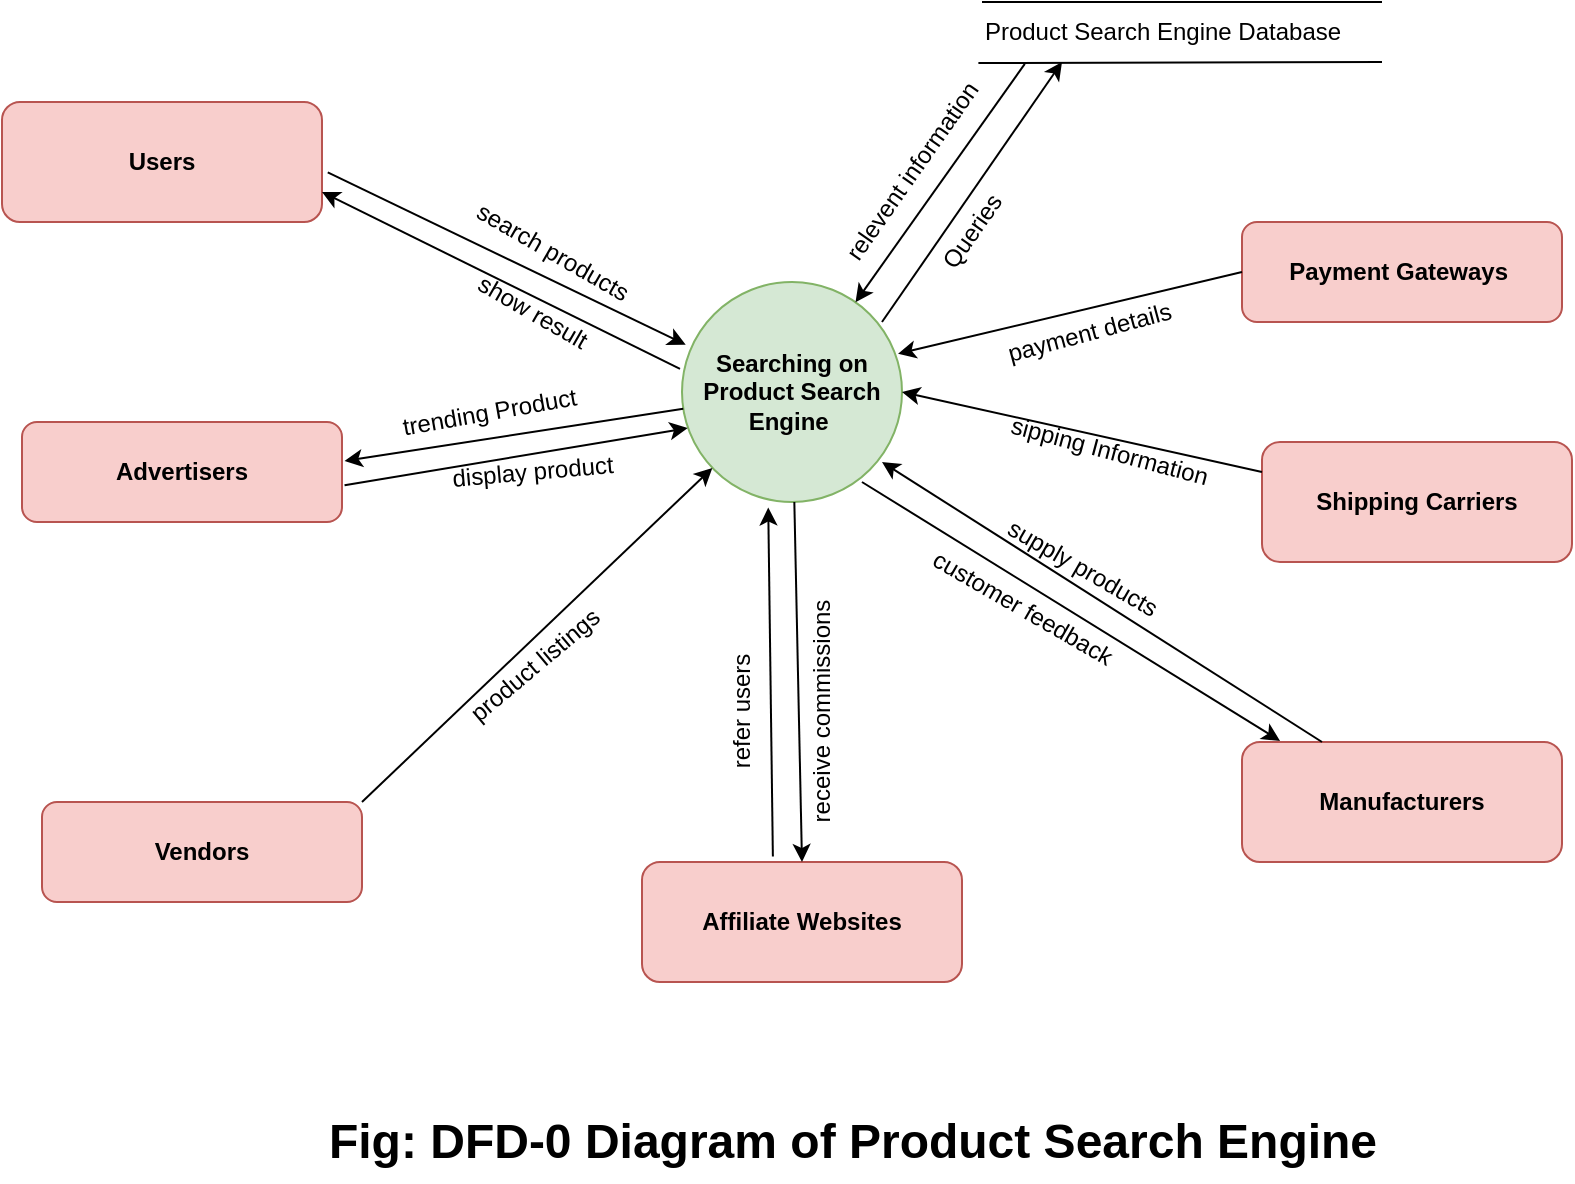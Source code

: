 <mxfile version="23.0.2" type="device" pages="3">
  <diagram id="myKlFJi2EwzX3WQShxkp" name="Page-1">
    <mxGraphModel dx="1372" dy="671" grid="1" gridSize="10" guides="1" tooltips="1" connect="1" arrows="1" fold="1" page="1" pageScale="1" pageWidth="1169" pageHeight="827" math="0" shadow="0">
      <root>
        <mxCell id="0" />
        <mxCell id="1" parent="0" />
        <mxCell id="6VhKd-XNK0simOQmm3ay-1" value="&lt;b&gt;Searching on Product Search Engine&amp;nbsp;&lt;/b&gt;" style="ellipse;whiteSpace=wrap;html=1;aspect=fixed;fillColor=#d5e8d4;strokeColor=#82b366;" vertex="1" parent="1">
          <mxGeometry x="500" y="300" width="110" height="110" as="geometry" />
        </mxCell>
        <mxCell id="6VhKd-XNK0simOQmm3ay-2" value="&lt;b&gt;Users&lt;/b&gt;" style="rounded=1;whiteSpace=wrap;html=1;fillColor=#f8cecc;strokeColor=#b85450;" vertex="1" parent="1">
          <mxGeometry x="160" y="210" width="160" height="60" as="geometry" />
        </mxCell>
        <mxCell id="6VhKd-XNK0simOQmm3ay-3" value="&lt;b&gt;Advertisers&lt;/b&gt;" style="rounded=1;whiteSpace=wrap;html=1;fillColor=#f8cecc;strokeColor=#b85450;" vertex="1" parent="1">
          <mxGeometry x="170" y="370" width="160" height="50" as="geometry" />
        </mxCell>
        <mxCell id="6VhKd-XNK0simOQmm3ay-4" value="&lt;b&gt;Vendors&lt;/b&gt;" style="rounded=1;whiteSpace=wrap;html=1;fillColor=#f8cecc;strokeColor=#b85450;" vertex="1" parent="1">
          <mxGeometry x="180" y="560" width="160" height="50" as="geometry" />
        </mxCell>
        <mxCell id="6VhKd-XNK0simOQmm3ay-5" value="&lt;b&gt;Affiliate Websites&lt;/b&gt;" style="rounded=1;whiteSpace=wrap;html=1;fillColor=#f8cecc;strokeColor=#b85450;" vertex="1" parent="1">
          <mxGeometry x="480" y="590" width="160" height="60" as="geometry" />
        </mxCell>
        <mxCell id="6VhKd-XNK0simOQmm3ay-6" value="&lt;b&gt;Shipping Carriers&lt;/b&gt;" style="rounded=1;whiteSpace=wrap;html=1;fillColor=#f8cecc;strokeColor=#b85450;" vertex="1" parent="1">
          <mxGeometry x="790" y="380" width="155" height="60" as="geometry" />
        </mxCell>
        <mxCell id="6VhKd-XNK0simOQmm3ay-7" value="&lt;b&gt;Payment Gateways&amp;nbsp;&lt;/b&gt;" style="rounded=1;whiteSpace=wrap;html=1;fillColor=#f8cecc;strokeColor=#b85450;" vertex="1" parent="1">
          <mxGeometry x="780" y="270" width="160" height="50" as="geometry" />
        </mxCell>
        <mxCell id="6VhKd-XNK0simOQmm3ay-8" value="" style="endArrow=none;html=1;rounded=0;" edge="1" parent="1">
          <mxGeometry width="50" height="50" relative="1" as="geometry">
            <mxPoint x="650" y="160" as="sourcePoint" />
            <mxPoint x="850" y="160" as="targetPoint" />
          </mxGeometry>
        </mxCell>
        <mxCell id="6VhKd-XNK0simOQmm3ay-9" value="&lt;b&gt;Manufacturers&lt;/b&gt;" style="rounded=1;whiteSpace=wrap;html=1;fillColor=#f8cecc;strokeColor=#b85450;" vertex="1" parent="1">
          <mxGeometry x="780" y="530" width="160" height="60" as="geometry" />
        </mxCell>
        <mxCell id="6VhKd-XNK0simOQmm3ay-10" value="" style="endArrow=none;html=1;rounded=0;exitX=0.041;exitY=1.017;exitDx=0;exitDy=0;exitPerimeter=0;" edge="1" parent="1" source="6VhKd-XNK0simOQmm3ay-21">
          <mxGeometry width="50" height="50" relative="1" as="geometry">
            <mxPoint x="690" y="190" as="sourcePoint" />
            <mxPoint x="850" y="190" as="targetPoint" />
          </mxGeometry>
        </mxCell>
        <mxCell id="6VhKd-XNK0simOQmm3ay-11" value="" style="endArrow=classic;html=1;rounded=0;exitX=0;exitY=0.5;exitDx=0;exitDy=0;entryX=0.982;entryY=0.326;entryDx=0;entryDy=0;entryPerimeter=0;" edge="1" parent="1" source="6VhKd-XNK0simOQmm3ay-7" target="6VhKd-XNK0simOQmm3ay-1">
          <mxGeometry width="50" height="50" relative="1" as="geometry">
            <mxPoint x="640" y="350" as="sourcePoint" />
            <mxPoint x="790" y="340" as="targetPoint" />
          </mxGeometry>
        </mxCell>
        <mxCell id="6VhKd-XNK0simOQmm3ay-12" value="" style="endArrow=classic;html=1;rounded=0;exitX=0;exitY=0.25;exitDx=0;exitDy=0;entryX=1;entryY=0.5;entryDx=0;entryDy=0;" edge="1" parent="1" source="6VhKd-XNK0simOQmm3ay-6" target="6VhKd-XNK0simOQmm3ay-1">
          <mxGeometry width="50" height="50" relative="1" as="geometry">
            <mxPoint x="650" y="450" as="sourcePoint" />
            <mxPoint x="650" y="410" as="targetPoint" />
          </mxGeometry>
        </mxCell>
        <mxCell id="6VhKd-XNK0simOQmm3ay-13" value="" style="endArrow=classic;html=1;rounded=0;entryX=0.119;entryY=-0.009;entryDx=0;entryDy=0;entryPerimeter=0;exitX=0.818;exitY=0.909;exitDx=0;exitDy=0;exitPerimeter=0;" edge="1" parent="1" source="6VhKd-XNK0simOQmm3ay-1" target="6VhKd-XNK0simOQmm3ay-9">
          <mxGeometry width="50" height="50" relative="1" as="geometry">
            <mxPoint x="590" y="490" as="sourcePoint" />
            <mxPoint x="640" y="440" as="targetPoint" />
          </mxGeometry>
        </mxCell>
        <mxCell id="6VhKd-XNK0simOQmm3ay-14" value="" style="endArrow=classic;html=1;rounded=0;entryX=0.5;entryY=0;entryDx=0;entryDy=0;" edge="1" parent="1" source="6VhKd-XNK0simOQmm3ay-1" target="6VhKd-XNK0simOQmm3ay-5">
          <mxGeometry width="50" height="50" relative="1" as="geometry">
            <mxPoint x="490" y="530" as="sourcePoint" />
            <mxPoint x="540" y="480" as="targetPoint" />
          </mxGeometry>
        </mxCell>
        <mxCell id="6VhKd-XNK0simOQmm3ay-15" value="" style="endArrow=classic;html=1;rounded=0;exitX=1;exitY=0;exitDx=0;exitDy=0;" edge="1" parent="1" source="6VhKd-XNK0simOQmm3ay-4" target="6VhKd-XNK0simOQmm3ay-1">
          <mxGeometry width="50" height="50" relative="1" as="geometry">
            <mxPoint x="390" y="510" as="sourcePoint" />
            <mxPoint x="390" y="460" as="targetPoint" />
          </mxGeometry>
        </mxCell>
        <mxCell id="6VhKd-XNK0simOQmm3ay-16" value="" style="endArrow=classic;html=1;rounded=0;entryX=1.008;entryY=0.39;entryDx=0;entryDy=0;entryPerimeter=0;" edge="1" parent="1" source="6VhKd-XNK0simOQmm3ay-1" target="6VhKd-XNK0simOQmm3ay-3">
          <mxGeometry width="50" height="50" relative="1" as="geometry">
            <mxPoint x="430" y="450" as="sourcePoint" />
            <mxPoint x="480" y="400" as="targetPoint" />
          </mxGeometry>
        </mxCell>
        <mxCell id="6VhKd-XNK0simOQmm3ay-17" value="" style="endArrow=classic;html=1;rounded=0;entryX=1;entryY=0.75;entryDx=0;entryDy=0;exitX=-0.009;exitY=0.395;exitDx=0;exitDy=0;exitPerimeter=0;" edge="1" parent="1" source="6VhKd-XNK0simOQmm3ay-1" target="6VhKd-XNK0simOQmm3ay-2">
          <mxGeometry width="50" height="50" relative="1" as="geometry">
            <mxPoint x="420" y="380" as="sourcePoint" />
            <mxPoint x="470" y="330" as="targetPoint" />
          </mxGeometry>
        </mxCell>
        <mxCell id="6VhKd-XNK0simOQmm3ay-18" value="" style="endArrow=classic;html=1;rounded=0;entryX=0.017;entryY=0.285;entryDx=0;entryDy=0;entryPerimeter=0;exitX=1.018;exitY=0.587;exitDx=0;exitDy=0;exitPerimeter=0;" edge="1" parent="1" source="6VhKd-XNK0simOQmm3ay-2" target="6VhKd-XNK0simOQmm3ay-1">
          <mxGeometry width="50" height="50" relative="1" as="geometry">
            <mxPoint x="470" y="350" as="sourcePoint" />
            <mxPoint x="520" y="300" as="targetPoint" />
          </mxGeometry>
        </mxCell>
        <mxCell id="6VhKd-XNK0simOQmm3ay-19" value="" style="endArrow=classic;html=1;rounded=0;entryX=0.026;entryY=0.664;entryDx=0;entryDy=0;entryPerimeter=0;exitX=1.008;exitY=0.632;exitDx=0;exitDy=0;exitPerimeter=0;" edge="1" parent="1" source="6VhKd-XNK0simOQmm3ay-3" target="6VhKd-XNK0simOQmm3ay-1">
          <mxGeometry width="50" height="50" relative="1" as="geometry">
            <mxPoint x="450" y="430" as="sourcePoint" />
            <mxPoint x="500" y="380" as="targetPoint" />
          </mxGeometry>
        </mxCell>
        <mxCell id="6VhKd-XNK0simOQmm3ay-20" value="" style="endArrow=classic;html=1;rounded=0;entryX=0.392;entryY=1.025;entryDx=0;entryDy=0;entryPerimeter=0;exitX=0.409;exitY=-0.045;exitDx=0;exitDy=0;exitPerimeter=0;" edge="1" parent="1" source="6VhKd-XNK0simOQmm3ay-5" target="6VhKd-XNK0simOQmm3ay-1">
          <mxGeometry width="50" height="50" relative="1" as="geometry">
            <mxPoint x="490" y="480" as="sourcePoint" />
            <mxPoint x="540" y="430" as="targetPoint" />
          </mxGeometry>
        </mxCell>
        <mxCell id="6VhKd-XNK0simOQmm3ay-21" value="Product Search Engine Database" style="text;html=1;align=center;verticalAlign=middle;resizable=0;points=[];autosize=1;strokeColor=none;fillColor=none;" vertex="1" parent="1">
          <mxGeometry x="640" y="160" width="200" height="30" as="geometry" />
        </mxCell>
        <mxCell id="6VhKd-XNK0simOQmm3ay-22" value="" style="endArrow=classic;html=1;rounded=0;exitX=0.909;exitY=0.182;exitDx=0;exitDy=0;exitPerimeter=0;" edge="1" parent="1" source="6VhKd-XNK0simOQmm3ay-1">
          <mxGeometry width="50" height="50" relative="1" as="geometry">
            <mxPoint x="640" y="240" as="sourcePoint" />
            <mxPoint x="690" y="190" as="targetPoint" />
          </mxGeometry>
        </mxCell>
        <mxCell id="6VhKd-XNK0simOQmm3ay-23" value="" style="endArrow=classic;html=1;rounded=0;exitX=0.157;exitY=1.031;exitDx=0;exitDy=0;exitPerimeter=0;" edge="1" parent="1" source="6VhKd-XNK0simOQmm3ay-21" target="6VhKd-XNK0simOQmm3ay-1">
          <mxGeometry width="50" height="50" relative="1" as="geometry">
            <mxPoint x="530" y="320" as="sourcePoint" />
            <mxPoint x="580" y="270" as="targetPoint" />
          </mxGeometry>
        </mxCell>
        <mxCell id="6VhKd-XNK0simOQmm3ay-24" value="" style="endArrow=classic;html=1;rounded=0;exitX=0.25;exitY=0;exitDx=0;exitDy=0;" edge="1" parent="1" source="6VhKd-XNK0simOQmm3ay-9">
          <mxGeometry width="50" height="50" relative="1" as="geometry">
            <mxPoint x="550" y="440" as="sourcePoint" />
            <mxPoint x="600" y="390" as="targetPoint" />
          </mxGeometry>
        </mxCell>
        <mxCell id="6VhKd-XNK0simOQmm3ay-25" value="&lt;b&gt;&lt;font style=&quot;font-size: 24px;&quot;&gt;Fig: DFD-0 Diagram of Product Search Engine&lt;/font&gt;&lt;/b&gt;" style="text;html=1;align=center;verticalAlign=middle;resizable=0;points=[];autosize=1;strokeColor=none;fillColor=none;" vertex="1" parent="1">
          <mxGeometry x="310" y="710" width="550" height="40" as="geometry" />
        </mxCell>
        <mxCell id="6VhKd-XNK0simOQmm3ay-26" value="show result" style="text;html=1;align=center;verticalAlign=middle;resizable=0;points=[];autosize=1;strokeColor=none;fillColor=none;rotation=30;" vertex="1" parent="1">
          <mxGeometry x="385" y="300" width="80" height="30" as="geometry" />
        </mxCell>
        <mxCell id="6VhKd-XNK0simOQmm3ay-27" value="search products" style="text;html=1;align=center;verticalAlign=middle;resizable=0;points=[];autosize=1;strokeColor=none;fillColor=none;rotation=30;" vertex="1" parent="1">
          <mxGeometry x="380" y="270" width="110" height="30" as="geometry" />
        </mxCell>
        <mxCell id="6VhKd-XNK0simOQmm3ay-28" value="relevent information&lt;br&gt;" style="text;html=1;align=center;verticalAlign=middle;resizable=0;points=[];autosize=1;strokeColor=none;fillColor=none;rotation=-55;" vertex="1" parent="1">
          <mxGeometry x="550" y="230" width="130" height="30" as="geometry" />
        </mxCell>
        <mxCell id="6VhKd-XNK0simOQmm3ay-29" value="Queries" style="text;html=1;align=center;verticalAlign=middle;resizable=0;points=[];autosize=1;strokeColor=none;fillColor=none;rotation=-55;" vertex="1" parent="1">
          <mxGeometry x="610" y="260" width="70" height="30" as="geometry" />
        </mxCell>
        <mxCell id="6VhKd-XNK0simOQmm3ay-30" value="&amp;nbsp;product listings" style="text;html=1;align=center;verticalAlign=middle;resizable=0;points=[];autosize=1;strokeColor=none;fillColor=none;rotation=-40;" vertex="1" parent="1">
          <mxGeometry x="370" y="478" width="110" height="30" as="geometry" />
        </mxCell>
        <mxCell id="6VhKd-XNK0simOQmm3ay-31" value="display product" style="text;html=1;align=center;verticalAlign=middle;resizable=0;points=[];autosize=1;strokeColor=none;fillColor=none;rotation=-5;" vertex="1" parent="1">
          <mxGeometry x="375" y="380" width="100" height="30" as="geometry" />
        </mxCell>
        <mxCell id="6VhKd-XNK0simOQmm3ay-32" value="trending Product&amp;nbsp;" style="text;html=1;align=center;verticalAlign=middle;resizable=0;points=[];autosize=1;strokeColor=none;fillColor=none;rotation=-10;" vertex="1" parent="1">
          <mxGeometry x="350" y="350" width="110" height="30" as="geometry" />
        </mxCell>
        <mxCell id="6VhKd-XNK0simOQmm3ay-33" value="sipping Information&amp;nbsp;" style="text;html=1;align=center;verticalAlign=middle;resizable=0;points=[];autosize=1;strokeColor=none;fillColor=none;rotation=15;" vertex="1" parent="1">
          <mxGeometry x="650" y="370" width="130" height="30" as="geometry" />
        </mxCell>
        <mxCell id="6VhKd-XNK0simOQmm3ay-34" value="receive commissions" style="text;html=1;align=center;verticalAlign=middle;resizable=0;points=[];autosize=1;strokeColor=none;fillColor=none;rotation=-90;" vertex="1" parent="1">
          <mxGeometry x="505" y="500" width="130" height="30" as="geometry" />
        </mxCell>
        <mxCell id="6VhKd-XNK0simOQmm3ay-35" value="refer users" style="text;html=1;align=center;verticalAlign=middle;resizable=0;points=[];autosize=1;strokeColor=none;fillColor=none;rotation=-90;" vertex="1" parent="1">
          <mxGeometry x="490" y="500" width="80" height="30" as="geometry" />
        </mxCell>
        <mxCell id="6VhKd-XNK0simOQmm3ay-36" value="supply products" style="text;html=1;align=center;verticalAlign=middle;resizable=0;points=[];autosize=1;strokeColor=none;fillColor=none;rotation=30;" vertex="1" parent="1">
          <mxGeometry x="645" y="428" width="110" height="30" as="geometry" />
        </mxCell>
        <mxCell id="6VhKd-XNK0simOQmm3ay-37" value="customer feedback" style="text;html=1;align=center;verticalAlign=middle;resizable=0;points=[];autosize=1;strokeColor=none;fillColor=none;rotation=30;" vertex="1" parent="1">
          <mxGeometry x="610" y="448" width="120" height="30" as="geometry" />
        </mxCell>
        <mxCell id="6VhKd-XNK0simOQmm3ay-38" value="payment details&amp;nbsp;" style="text;html=1;align=center;verticalAlign=middle;resizable=0;points=[];autosize=1;strokeColor=none;fillColor=none;rotation=-15;" vertex="1" parent="1">
          <mxGeometry x="650" y="310" width="110" height="30" as="geometry" />
        </mxCell>
      </root>
    </mxGraphModel>
  </diagram>
  <diagram id="WnO2lLZDcoThM2i6SsN8" name="Page-2">
    <mxGraphModel dx="2495" dy="1220" grid="1" gridSize="10" guides="1" tooltips="1" connect="1" arrows="1" fold="1" page="1" pageScale="1" pageWidth="1654" pageHeight="2336" math="0" shadow="0">
      <root>
        <mxCell id="0" />
        <mxCell id="1" parent="0" />
        <mxCell id="h-dXS6Bsbgwz7lTIFw9W-1" value="&lt;b&gt;&lt;font color=&quot;#1a1a1a&quot; style=&quot;font-size: 24px;&quot;&gt;Fig: DFD-1 Diagram of Product Search Engine&amp;nbsp;&lt;/font&gt;&lt;/b&gt;" style="text;html=1;align=center;verticalAlign=middle;resizable=0;points=[];autosize=1;strokeColor=none;fillColor=none;" parent="1" vertex="1">
          <mxGeometry x="485" y="1030" width="550" height="40" as="geometry" />
        </mxCell>
        <mxCell id="h-dXS6Bsbgwz7lTIFw9W-2" value="&lt;font style=&quot;font-size: 18px;&quot;&gt;&lt;b&gt;User&lt;/b&gt;&lt;/font&gt;" style="rounded=1;whiteSpace=wrap;html=1;fillColor=#fad9d5;strokeColor=#ae4132;" parent="1" vertex="1">
          <mxGeometry x="25" y="42.5" width="160" height="60.51" as="geometry" />
        </mxCell>
        <mxCell id="h-dXS6Bsbgwz7lTIFw9W-3" value="&lt;b&gt;Going to user Interface&amp;nbsp;&lt;/b&gt;" style="ellipse;whiteSpace=wrap;html=1;aspect=fixed;fillColor=#fad7ac;strokeColor=#b46504;" parent="1" vertex="1">
          <mxGeometry x="430" y="433.41" width="120" height="120" as="geometry" />
        </mxCell>
        <mxCell id="h-dXS6Bsbgwz7lTIFw9W-4" value="&lt;b style=&quot;&quot;&gt;&lt;font style=&quot;font-size: 18px;&quot;&gt;Vendors&lt;/font&gt;&lt;/b&gt;" style="rounded=1;whiteSpace=wrap;html=1;fillColor=#fad9d5;strokeColor=#ae4132;" parent="1" vertex="1">
          <mxGeometry x="1220" y="850" width="155" height="60" as="geometry" />
        </mxCell>
        <mxCell id="h-dXS6Bsbgwz7lTIFw9W-5" value="&lt;b style=&quot;&quot;&gt;&lt;font style=&quot;font-size: 18px;&quot;&gt;Advertiser&lt;/font&gt;&lt;/b&gt;" style="rounded=1;whiteSpace=wrap;html=1;fillColor=#fad9d5;strokeColor=#ae4132;" parent="1" vertex="1">
          <mxGeometry x="120" y="438.41" width="150" height="53.41" as="geometry" />
        </mxCell>
        <mxCell id="h-dXS6Bsbgwz7lTIFw9W-6" value="&lt;b style=&quot;&quot;&gt;&lt;font style=&quot;font-size: 18px;&quot;&gt;Manufacturer&amp;nbsp;&lt;/font&gt;&lt;/b&gt;" style="rounded=1;whiteSpace=wrap;html=1;fillColor=#fad9d5;strokeColor=#ae4132;" parent="1" vertex="1">
          <mxGeometry x="410" y="720" width="145" height="60" as="geometry" />
        </mxCell>
        <mxCell id="h-dXS6Bsbgwz7lTIFw9W-7" value="&lt;b&gt;&lt;font style=&quot;font-size: 18px;&quot;&gt;Payment Gateways&lt;/font&gt;&lt;/b&gt;" style="rounded=1;whiteSpace=wrap;html=1;fillColor=#fad9d5;strokeColor=#ae4132;" parent="1" vertex="1">
          <mxGeometry x="282.5" y="135" width="140" height="60" as="geometry" />
        </mxCell>
        <mxCell id="h-dXS6Bsbgwz7lTIFw9W-8" value="&lt;font style=&quot;font-size: 18px;&quot;&gt;&lt;b style=&quot;&quot;&gt;Shipping Carriers&lt;/b&gt;&lt;/font&gt;" style="rounded=1;whiteSpace=wrap;html=1;fillColor=#fad9d5;strokeColor=#ae4132;" parent="1" vertex="1">
          <mxGeometry x="845" y="137.5" width="160" height="55" as="geometry" />
        </mxCell>
        <mxCell id="h-dXS6Bsbgwz7lTIFw9W-9" value="" style="endArrow=none;html=1;rounded=0;" parent="1" edge="1">
          <mxGeometry width="50" height="50" relative="1" as="geometry">
            <mxPoint x="1522.5" y="135" as="sourcePoint" />
            <mxPoint x="1682.5" y="135" as="targetPoint" />
          </mxGeometry>
        </mxCell>
        <mxCell id="h-dXS6Bsbgwz7lTIFw9W-10" value="" style="endArrow=none;html=1;rounded=0;" parent="1" edge="1">
          <mxGeometry width="50" height="50" relative="1" as="geometry">
            <mxPoint x="1522.5" y="177.5" as="sourcePoint" />
            <mxPoint x="1682.5" y="177.5" as="targetPoint" />
          </mxGeometry>
        </mxCell>
        <mxCell id="h-dXS6Bsbgwz7lTIFw9W-11" value="&lt;span style=&quot;font-size: 14px;&quot;&gt;&lt;b&gt;User Database&amp;nbsp;&lt;/b&gt;&lt;/span&gt;" style="text;html=1;align=center;verticalAlign=middle;resizable=0;points=[];autosize=1;strokeColor=none;fillColor=none;" parent="1" vertex="1">
          <mxGeometry x="1542.5" y="147.5" width="120" height="30" as="geometry" />
        </mxCell>
        <mxCell id="h-dXS6Bsbgwz7lTIFw9W-12" value="&lt;b&gt;Ranking &lt;br&gt;Products&lt;/b&gt;" style="ellipse;whiteSpace=wrap;html=1;aspect=fixed;fillColor=#fad7ac;strokeColor=#b46504;" parent="1" vertex="1">
          <mxGeometry x="430" y="850" width="125" height="125" as="geometry" />
        </mxCell>
        <mxCell id="h-dXS6Bsbgwz7lTIFw9W-13" value="&lt;b&gt;Display Results&amp;nbsp;&lt;/b&gt;" style="ellipse;whiteSpace=wrap;html=1;aspect=fixed;fillColor=#fad7ac;strokeColor=#b46504;" parent="1" vertex="1">
          <mxGeometry x="30.5" y="555.82" width="99" height="99" as="geometry" />
        </mxCell>
        <mxCell id="h-dXS6Bsbgwz7lTIFw9W-14" value="&lt;b&gt;Query&amp;nbsp;&lt;br&gt;Processing&lt;br&gt;&lt;/b&gt;" style="ellipse;whiteSpace=wrap;html=1;aspect=fixed;fillColor=#fad7ac;strokeColor=#b46504;" parent="1" vertex="1">
          <mxGeometry x="1055" y="438.41" width="110" height="110" as="geometry" />
        </mxCell>
        <mxCell id="h-dXS6Bsbgwz7lTIFw9W-15" value="&lt;b&gt;Filtering&lt;br&gt;products&amp;nbsp;&lt;/b&gt;" style="ellipse;whiteSpace=wrap;html=1;aspect=fixed;fillColor=#fad7ac;strokeColor=#b46504;" parent="1" vertex="1">
          <mxGeometry x="1040" y="860" width="110" height="110" as="geometry" />
        </mxCell>
        <mxCell id="h-dXS6Bsbgwz7lTIFw9W-16" value="&lt;b&gt;Provide Advertisement&amp;nbsp;&lt;br&gt;Information&amp;nbsp;&lt;br&gt;&lt;/b&gt;" style="ellipse;whiteSpace=wrap;html=1;aspect=fixed;fillColor=#fad7ac;strokeColor=#b46504;" parent="1" vertex="1">
          <mxGeometry x="780" y="622.32" width="105" height="105" as="geometry" />
        </mxCell>
        <mxCell id="h-dXS6Bsbgwz7lTIFw9W-17" value="" style="endArrow=classic;html=1;rounded=0;entryX=0;entryY=0;entryDx=0;entryDy=0;exitX=0.594;exitY=0.95;exitDx=0;exitDy=0;exitPerimeter=0;" parent="1" source="h-dXS6Bsbgwz7lTIFw9W-2" target="h-dXS6Bsbgwz7lTIFw9W-3" edge="1">
          <mxGeometry width="50" height="50" relative="1" as="geometry">
            <mxPoint x="480" y="195" as="sourcePoint" />
            <mxPoint x="530" y="225" as="targetPoint" />
            <Array as="points">
              <mxPoint x="120" y="380" />
              <mxPoint x="400" y="380" />
              <mxPoint x="400" y="450" />
            </Array>
          </mxGeometry>
        </mxCell>
        <mxCell id="h-dXS6Bsbgwz7lTIFw9W-18" value="" style="endArrow=classic;html=1;rounded=0;exitX=1;exitY=0.5;exitDx=0;exitDy=0;entryX=0.007;entryY=0.398;entryDx=0;entryDy=0;entryPerimeter=0;" parent="1" source="h-dXS6Bsbgwz7lTIFw9W-3" target="KE86zVx-iTFhApwx9Ui0-2" edge="1">
          <mxGeometry width="50" height="50" relative="1" as="geometry">
            <mxPoint x="720" y="245" as="sourcePoint" />
            <mxPoint x="770" y="185" as="targetPoint" />
          </mxGeometry>
        </mxCell>
        <mxCell id="h-dXS6Bsbgwz7lTIFw9W-19" value="" style="endArrow=classic;html=1;rounded=0;exitX=0;exitY=0.5;exitDx=0;exitDy=0;entryX=-0.018;entryY=0.645;entryDx=0;entryDy=0;entryPerimeter=0;" parent="1" source="h-dXS6Bsbgwz7lTIFw9W-4" target="h-dXS6Bsbgwz7lTIFw9W-29" edge="1">
          <mxGeometry width="50" height="50" relative="1" as="geometry">
            <mxPoint x="1170" y="900" as="sourcePoint" />
            <mxPoint x="1160" y="640" as="targetPoint" />
            <Array as="points">
              <mxPoint x="1160" y="880" />
              <mxPoint x="1160" y="800" />
              <mxPoint x="1160" y="660" />
            </Array>
          </mxGeometry>
        </mxCell>
        <mxCell id="h-dXS6Bsbgwz7lTIFw9W-20" value="" style="endArrow=classic;html=1;rounded=0;exitX=0.317;exitY=0.06;exitDx=0;exitDy=0;exitPerimeter=0;" parent="1" source="h-dXS6Bsbgwz7lTIFw9W-29" target="h-dXS6Bsbgwz7lTIFw9W-14" edge="1">
          <mxGeometry width="50" height="50" relative="1" as="geometry">
            <mxPoint x="710" y="355" as="sourcePoint" />
            <mxPoint x="760" y="305" as="targetPoint" />
          </mxGeometry>
        </mxCell>
        <mxCell id="h-dXS6Bsbgwz7lTIFw9W-21" value="" style="endArrow=classic;html=1;rounded=0;" parent="1" target="h-dXS6Bsbgwz7lTIFw9W-5" edge="1">
          <mxGeometry width="50" height="50" relative="1" as="geometry">
            <mxPoint x="130" y="600" as="sourcePoint" />
            <mxPoint x="620" y="665" as="targetPoint" />
            <Array as="points">
              <mxPoint x="200" y="600" />
            </Array>
          </mxGeometry>
        </mxCell>
        <mxCell id="h-dXS6Bsbgwz7lTIFw9W-22" value="&lt;b&gt;Generating&amp;nbsp;&lt;br&gt;Result&lt;br&gt;&lt;/b&gt;" style="ellipse;whiteSpace=wrap;html=1;aspect=fixed;fillColor=#fad7ac;strokeColor=#b46504;" parent="1" vertex="1">
          <mxGeometry x="25" y="860" width="110" height="110" as="geometry" />
        </mxCell>
        <mxCell id="h-dXS6Bsbgwz7lTIFw9W-23" value="" style="endArrow=classic;html=1;rounded=0;exitX=0.894;exitY=0.212;exitDx=0;exitDy=0;exitPerimeter=0;" parent="1" source="h-dXS6Bsbgwz7lTIFw9W-14" edge="1">
          <mxGeometry width="50" height="50" relative="1" as="geometry">
            <mxPoint x="1140" y="430" as="sourcePoint" />
            <mxPoint x="1520" y="150" as="targetPoint" />
            <Array as="points">
              <mxPoint x="1170" y="460" />
              <mxPoint x="1320" y="460" />
              <mxPoint x="1320" y="150" />
            </Array>
          </mxGeometry>
        </mxCell>
        <mxCell id="h-dXS6Bsbgwz7lTIFw9W-24" value="" style="endArrow=classic;html=1;rounded=0;entryX=1.01;entryY=0.379;entryDx=0;entryDy=0;entryPerimeter=0;" parent="1" target="h-dXS6Bsbgwz7lTIFw9W-14" edge="1">
          <mxGeometry width="50" height="50" relative="1" as="geometry">
            <mxPoint x="1520" y="170" as="sourcePoint" />
            <mxPoint x="1040" y="450" as="targetPoint" />
            <Array as="points">
              <mxPoint x="1350" y="170" />
              <mxPoint x="1350" y="480" />
            </Array>
          </mxGeometry>
        </mxCell>
        <mxCell id="h-dXS6Bsbgwz7lTIFw9W-25" value="" style="endArrow=none;html=1;rounded=0;" parent="1" edge="1">
          <mxGeometry width="50" height="50" relative="1" as="geometry">
            <mxPoint x="1527.5" y="618.57" as="sourcePoint" />
            <mxPoint x="1692.5" y="618.98" as="targetPoint" />
          </mxGeometry>
        </mxCell>
        <mxCell id="h-dXS6Bsbgwz7lTIFw9W-26" value="" style="endArrow=none;html=1;rounded=0;" parent="1" edge="1">
          <mxGeometry width="50" height="50" relative="1" as="geometry">
            <mxPoint x="1530" y="654.82" as="sourcePoint" />
            <mxPoint x="1690" y="654.82" as="targetPoint" />
          </mxGeometry>
        </mxCell>
        <mxCell id="h-dXS6Bsbgwz7lTIFw9W-27" value="&lt;span style=&quot;font-size: 14px;&quot;&gt;&lt;b&gt;Cache Database&lt;/b&gt;&lt;/span&gt;" style="text;html=1;align=center;verticalAlign=middle;resizable=0;points=[];autosize=1;strokeColor=none;fillColor=none;" parent="1" vertex="1">
          <mxGeometry x="1550" y="624.82" width="130" height="30" as="geometry" />
        </mxCell>
        <mxCell id="h-dXS6Bsbgwz7lTIFw9W-28" value="" style="endArrow=classic;html=1;rounded=0;exitX=0.967;exitY=0.285;exitDx=0;exitDy=0;exitPerimeter=0;" parent="1" source="h-dXS6Bsbgwz7lTIFw9W-29" edge="1">
          <mxGeometry width="50" height="50" relative="1" as="geometry">
            <mxPoint x="1110" y="575" as="sourcePoint" />
            <mxPoint x="1530" y="620" as="targetPoint" />
          </mxGeometry>
        </mxCell>
        <mxCell id="h-dXS6Bsbgwz7lTIFw9W-29" value="&lt;b&gt;Supply Product Information&amp;nbsp;&lt;/b&gt;" style="ellipse;whiteSpace=wrap;html=1;aspect=fixed;fillColor=#fad7ac;strokeColor=#b46504;" parent="1" vertex="1">
          <mxGeometry x="1190" y="590" width="108.82" height="108.82" as="geometry" />
        </mxCell>
        <mxCell id="h-dXS6Bsbgwz7lTIFw9W-30" value="" style="endArrow=classic;html=1;rounded=0;entryX=0.986;entryY=0.613;entryDx=0;entryDy=0;entryPerimeter=0;" parent="1" target="h-dXS6Bsbgwz7lTIFw9W-29" edge="1">
          <mxGeometry width="50" height="50" relative="1" as="geometry">
            <mxPoint x="1550" y="657" as="sourcePoint" />
            <mxPoint x="880" y="425" as="targetPoint" />
          </mxGeometry>
        </mxCell>
        <mxCell id="h-dXS6Bsbgwz7lTIFw9W-31" value="" style="endArrow=classic;html=1;rounded=0;" parent="1" source="h-dXS6Bsbgwz7lTIFw9W-15" target="h-dXS6Bsbgwz7lTIFw9W-12" edge="1">
          <mxGeometry width="50" height="50" relative="1" as="geometry">
            <mxPoint x="810" y="695" as="sourcePoint" />
            <mxPoint x="860" y="645" as="targetPoint" />
          </mxGeometry>
        </mxCell>
        <mxCell id="h-dXS6Bsbgwz7lTIFw9W-32" value="" style="endArrow=classic;html=1;rounded=0;" parent="1" edge="1">
          <mxGeometry width="50" height="50" relative="1" as="geometry">
            <mxPoint x="1560" y="890" as="sourcePoint" />
            <mxPoint x="1150" y="920" as="targetPoint" />
            <Array as="points">
              <mxPoint x="1560" y="920" />
            </Array>
          </mxGeometry>
        </mxCell>
        <mxCell id="h-dXS6Bsbgwz7lTIFw9W-33" value="" style="endArrow=classic;html=1;rounded=0;exitX=0;exitY=0.5;exitDx=0;exitDy=0;" parent="1" source="h-dXS6Bsbgwz7lTIFw9W-12" target="h-dXS6Bsbgwz7lTIFw9W-22" edge="1">
          <mxGeometry width="50" height="50" relative="1" as="geometry">
            <mxPoint x="820" y="635" as="sourcePoint" />
            <mxPoint x="870" y="585" as="targetPoint" />
          </mxGeometry>
        </mxCell>
        <mxCell id="h-dXS6Bsbgwz7lTIFw9W-34" value="" style="endArrow=classic;html=1;rounded=0;entryX=0.5;entryY=1;entryDx=0;entryDy=0;exitX=0.5;exitY=0;exitDx=0;exitDy=0;" parent="1" source="h-dXS6Bsbgwz7lTIFw9W-22" target="h-dXS6Bsbgwz7lTIFw9W-13" edge="1">
          <mxGeometry width="50" height="50" relative="1" as="geometry">
            <mxPoint x="450" y="795" as="sourcePoint" />
            <mxPoint x="710" y="681" as="targetPoint" />
          </mxGeometry>
        </mxCell>
        <mxCell id="h-dXS6Bsbgwz7lTIFw9W-35" value="" style="endArrow=classic;html=1;rounded=0;entryX=0.371;entryY=-0.025;entryDx=0;entryDy=0;entryPerimeter=0;" parent="1" target="h-dXS6Bsbgwz7lTIFw9W-15" edge="1">
          <mxGeometry width="50" height="50" relative="1" as="geometry">
            <mxPoint x="1120" y="550" as="sourcePoint" />
            <mxPoint x="1090" y="850" as="targetPoint" />
            <Array as="points">
              <mxPoint x="1120" y="820" />
              <mxPoint x="1080" y="820" />
            </Array>
          </mxGeometry>
        </mxCell>
        <mxCell id="h-dXS6Bsbgwz7lTIFw9W-36" value="" style="endArrow=classic;html=1;rounded=0;entryX=0.323;entryY=0.996;entryDx=0;entryDy=0;exitX=0.5;exitY=0;exitDx=0;exitDy=0;entryPerimeter=0;" parent="1" source="h-dXS6Bsbgwz7lTIFw9W-13" target="h-dXS6Bsbgwz7lTIFw9W-2" edge="1">
          <mxGeometry width="50" height="50" relative="1" as="geometry">
            <mxPoint x="810" y="585" as="sourcePoint" />
            <mxPoint x="860" y="535" as="targetPoint" />
          </mxGeometry>
        </mxCell>
        <mxCell id="h-dXS6Bsbgwz7lTIFw9W-37" value="&lt;font style=&quot;font-size: 18px;&quot;&gt;&lt;b style=&quot;&quot;&gt;Affiliate Website&amp;nbsp;&lt;/b&gt;&lt;/font&gt;" style="rounded=1;whiteSpace=wrap;html=1;fillColor=#fad9d5;strokeColor=#ae4132;" parent="1" vertex="1">
          <mxGeometry x="1005" y="37.75" width="160" height="70" as="geometry" />
        </mxCell>
        <mxCell id="h-dXS6Bsbgwz7lTIFw9W-38" value="" style="endArrow=classic;html=1;rounded=0;exitX=0.62;exitY=0.999;exitDx=0;exitDy=0;exitPerimeter=0;" parent="1" source="h-dXS6Bsbgwz7lTIFw9W-29" edge="1">
          <mxGeometry width="50" height="50" relative="1" as="geometry">
            <mxPoint x="889.998" y="454.999" as="sourcePoint" />
            <mxPoint x="1580" y="850" as="targetPoint" />
            <Array as="points">
              <mxPoint x="1257" y="780" />
              <mxPoint x="1580" y="780" />
            </Array>
          </mxGeometry>
        </mxCell>
        <mxCell id="h-dXS6Bsbgwz7lTIFw9W-39" value="" style="endArrow=classic;html=1;rounded=0;" parent="1" edge="1">
          <mxGeometry width="50" height="50" relative="1" as="geometry">
            <mxPoint x="1560" y="850" as="sourcePoint" />
            <mxPoint x="1240" y="700" as="targetPoint" />
            <Array as="points">
              <mxPoint x="1560" y="800" />
              <mxPoint x="1240" y="800" />
            </Array>
          </mxGeometry>
        </mxCell>
        <mxCell id="h-dXS6Bsbgwz7lTIFw9W-40" value="" style="endArrow=classic;html=1;rounded=0;exitX=0.914;exitY=0.154;exitDx=0;exitDy=0;exitPerimeter=0;" parent="1" source="h-dXS6Bsbgwz7lTIFw9W-3" target="h-dXS6Bsbgwz7lTIFw9W-47" edge="1">
          <mxGeometry width="50" height="50" relative="1" as="geometry">
            <mxPoint x="660" y="275" as="sourcePoint" />
            <mxPoint x="620" y="415" as="targetPoint" />
            <Array as="points">
              <mxPoint x="540" y="360" />
            </Array>
          </mxGeometry>
        </mxCell>
        <mxCell id="h-dXS6Bsbgwz7lTIFw9W-41" value="&lt;span style=&quot;font-size: 14px;&quot;&gt;&lt;b&gt;Vendor Database&lt;/b&gt;&lt;/span&gt;" style="text;html=1;align=center;verticalAlign=middle;resizable=0;points=[];autosize=1;strokeColor=none;fillColor=none;" parent="1" vertex="1">
          <mxGeometry x="1532.5" y="850" width="140" height="30" as="geometry" />
        </mxCell>
        <mxCell id="h-dXS6Bsbgwz7lTIFw9W-43" value="" style="endArrow=none;html=1;rounded=0;" parent="1" edge="1">
          <mxGeometry width="50" height="50" relative="1" as="geometry">
            <mxPoint x="1517.5" y="850" as="sourcePoint" />
            <mxPoint x="1677.5" y="850" as="targetPoint" />
          </mxGeometry>
        </mxCell>
        <mxCell id="h-dXS6Bsbgwz7lTIFw9W-44" value="&lt;b&gt;Refering&amp;nbsp;&lt;br&gt;&lt;/b&gt;" style="ellipse;whiteSpace=wrap;html=1;aspect=fixed;fillColor=#fad7ac;strokeColor=#b46504;" parent="1" vertex="1">
          <mxGeometry x="432.5" y="15.25" width="115" height="115" as="geometry" />
        </mxCell>
        <mxCell id="h-dXS6Bsbgwz7lTIFw9W-45" value="" style="endArrow=classic;html=1;rounded=0;exitX=0;exitY=0.5;exitDx=0;exitDy=0;entryX=1;entryY=0.5;entryDx=0;entryDy=0;" parent="1" source="h-dXS6Bsbgwz7lTIFw9W-37" target="h-dXS6Bsbgwz7lTIFw9W-44" edge="1">
          <mxGeometry width="50" height="50" relative="1" as="geometry">
            <mxPoint x="680" y="275" as="sourcePoint" />
            <mxPoint x="770" y="80" as="targetPoint" />
          </mxGeometry>
        </mxCell>
        <mxCell id="h-dXS6Bsbgwz7lTIFw9W-46" value="" style="endArrow=classic;html=1;rounded=0;entryX=1;entryY=0.5;entryDx=0;entryDy=0;" parent="1" source="h-dXS6Bsbgwz7lTIFw9W-44" target="h-dXS6Bsbgwz7lTIFw9W-2" edge="1">
          <mxGeometry width="50" height="50" relative="1" as="geometry">
            <mxPoint x="490" y="275" as="sourcePoint" />
            <mxPoint x="540" y="225" as="targetPoint" />
          </mxGeometry>
        </mxCell>
        <mxCell id="h-dXS6Bsbgwz7lTIFw9W-47" value="&lt;b&gt;Provide&amp;nbsp;&lt;br&gt;Shipping&amp;nbsp;&lt;br&gt;Info.&lt;br&gt;&lt;/b&gt;" style="ellipse;whiteSpace=wrap;html=1;aspect=fixed;fillColor=#fad7ac;strokeColor=#b46504;" parent="1" vertex="1">
          <mxGeometry x="750" y="312.5" width="95" height="95" as="geometry" />
        </mxCell>
        <mxCell id="h-dXS6Bsbgwz7lTIFw9W-48" value="" style="endArrow=classic;html=1;rounded=0;entryX=0.449;entryY=1.049;entryDx=0;entryDy=0;entryPerimeter=0;exitX=1;exitY=0.5;exitDx=0;exitDy=0;" parent="1" source="h-dXS6Bsbgwz7lTIFw9W-47" target="h-dXS6Bsbgwz7lTIFw9W-8" edge="1">
          <mxGeometry width="50" height="50" relative="1" as="geometry">
            <mxPoint x="830" y="330" as="sourcePoint" />
            <mxPoint x="770" y="255" as="targetPoint" />
            <Array as="points">
              <mxPoint x="920" y="360" />
            </Array>
          </mxGeometry>
        </mxCell>
        <mxCell id="h-dXS6Bsbgwz7lTIFw9W-49" value="&lt;b&gt;&lt;font style=&quot;font-size: 14px;&quot;&gt;Provide Payment&amp;nbsp;&lt;br&gt;Info.&lt;/font&gt;&lt;br&gt;&lt;/b&gt;" style="ellipse;whiteSpace=wrap;html=1;aspect=fixed;fillColor=#fad7ac;strokeColor=#b46504;" parent="1" vertex="1">
          <mxGeometry x="570" y="207.5" width="105" height="105" as="geometry" />
        </mxCell>
        <mxCell id="h-dXS6Bsbgwz7lTIFw9W-50" value="" style="endArrow=classic;html=1;rounded=0;exitX=0.381;exitY=0.024;exitDx=0;exitDy=0;entryX=1;entryY=0.5;entryDx=0;entryDy=0;exitPerimeter=0;" parent="1" source="h-dXS6Bsbgwz7lTIFw9W-49" target="h-dXS6Bsbgwz7lTIFw9W-7" edge="1">
          <mxGeometry width="50" height="50" relative="1" as="geometry">
            <mxPoint x="562" y="344" as="sourcePoint" />
            <mxPoint x="520" y="275" as="targetPoint" />
            <Array as="points">
              <mxPoint x="610" y="165" />
            </Array>
          </mxGeometry>
        </mxCell>
        <mxCell id="h-dXS6Bsbgwz7lTIFw9W-51" value="" style="endArrow=classic;html=1;rounded=0;exitX=0.21;exitY=1.016;exitDx=0;exitDy=0;exitPerimeter=0;" parent="1" source="h-dXS6Bsbgwz7lTIFw9W-8" target="h-dXS6Bsbgwz7lTIFw9W-49" edge="1">
          <mxGeometry width="50" height="50" relative="1" as="geometry">
            <mxPoint x="780" y="245" as="sourcePoint" />
            <mxPoint x="680" y="365" as="targetPoint" />
            <Array as="points">
              <mxPoint x="880" y="260" />
            </Array>
          </mxGeometry>
        </mxCell>
        <mxCell id="h-dXS6Bsbgwz7lTIFw9W-52" value="" style="endArrow=none;html=1;rounded=0;" parent="1" edge="1">
          <mxGeometry width="50" height="50" relative="1" as="geometry">
            <mxPoint x="1532.5" y="271.08" as="sourcePoint" />
            <mxPoint x="1692.5" y="271.08" as="targetPoint" />
          </mxGeometry>
        </mxCell>
        <mxCell id="h-dXS6Bsbgwz7lTIFw9W-53" value="" style="endArrow=none;html=1;rounded=0;" parent="1" edge="1">
          <mxGeometry width="50" height="50" relative="1" as="geometry">
            <mxPoint x="1532.5" y="311.67" as="sourcePoint" />
            <mxPoint x="1692.5" y="311.67" as="targetPoint" />
          </mxGeometry>
        </mxCell>
        <mxCell id="h-dXS6Bsbgwz7lTIFw9W-54" value="&lt;span style=&quot;font-size: 14px;&quot;&gt;&lt;b&gt;Product Database&amp;nbsp;&lt;/b&gt;&lt;/span&gt;" style="text;html=1;align=center;verticalAlign=middle;resizable=0;points=[];autosize=1;strokeColor=none;fillColor=none;" parent="1" vertex="1">
          <mxGeometry x="1527.5" y="275.08" width="150" height="30" as="geometry" />
        </mxCell>
        <mxCell id="h-dXS6Bsbgwz7lTIFw9W-55" value="" style="endArrow=classic;html=1;rounded=0;exitX=1.042;exitY=0.572;exitDx=0;exitDy=0;exitPerimeter=0;entryX=-0.027;entryY=0.455;entryDx=0;entryDy=0;entryPerimeter=0;" parent="1" source="h-dXS6Bsbgwz7lTIFw9W-14" target="h-dXS6Bsbgwz7lTIFw9W-54" edge="1">
          <mxGeometry width="50" height="50" relative="1" as="geometry">
            <mxPoint x="1120" y="475" as="sourcePoint" />
            <mxPoint x="1440" y="220" as="targetPoint" />
            <Array as="points">
              <mxPoint x="1450" y="500" />
              <mxPoint x="1450" y="290" />
            </Array>
          </mxGeometry>
        </mxCell>
        <mxCell id="h-dXS6Bsbgwz7lTIFw9W-56" value="" style="endArrow=classic;html=1;rounded=0;entryX=0.971;entryY=0.726;entryDx=0;entryDy=0;entryPerimeter=0;exitX=0.015;exitY=0.925;exitDx=0;exitDy=0;exitPerimeter=0;" parent="1" source="h-dXS6Bsbgwz7lTIFw9W-54" target="h-dXS6Bsbgwz7lTIFw9W-14" edge="1">
          <mxGeometry width="50" height="50" relative="1" as="geometry">
            <mxPoint x="1470" y="300" as="sourcePoint" />
            <mxPoint x="1130" y="445" as="targetPoint" />
            <Array as="points">
              <mxPoint x="1470" y="303" />
              <mxPoint x="1470" y="520" />
            </Array>
          </mxGeometry>
        </mxCell>
        <mxCell id="h-dXS6Bsbgwz7lTIFw9W-57" value="&lt;b&gt;Reviewing Product&lt;/b&gt;" style="ellipse;whiteSpace=wrap;html=1;aspect=fixed;fillColor=#fad7ac;strokeColor=#b46504;" parent="1" vertex="1">
          <mxGeometry x="760" y="760" width="100" height="100" as="geometry" />
        </mxCell>
        <mxCell id="h-dXS6Bsbgwz7lTIFw9W-58" value="" style="endArrow=classic;html=1;rounded=0;exitX=0.731;exitY=0.964;exitDx=0;exitDy=0;entryX=-0.005;entryY=0.391;entryDx=0;entryDy=0;exitPerimeter=0;entryPerimeter=0;" parent="1" source="h-dXS6Bsbgwz7lTIFw9W-3" target="h-dXS6Bsbgwz7lTIFw9W-57" edge="1">
          <mxGeometry width="50" height="50" relative="1" as="geometry">
            <mxPoint x="710" y="545" as="sourcePoint" />
            <mxPoint x="760" y="605" as="targetPoint" />
            <Array as="points">
              <mxPoint x="518" y="680" />
              <mxPoint x="600" y="680" />
              <mxPoint x="600" y="800" />
            </Array>
          </mxGeometry>
        </mxCell>
        <mxCell id="h-dXS6Bsbgwz7lTIFw9W-59" value="" style="endArrow=classic;html=1;rounded=0;exitX=0.964;exitY=0.222;exitDx=0;exitDy=0;entryX=0.176;entryY=0.953;entryDx=0;entryDy=0;entryPerimeter=0;exitPerimeter=0;" parent="1" source="h-dXS6Bsbgwz7lTIFw9W-57" target="h-dXS6Bsbgwz7lTIFw9W-14" edge="1">
          <mxGeometry width="50" height="50" relative="1" as="geometry">
            <mxPoint x="820" y="515" as="sourcePoint" />
            <mxPoint x="990" y="405" as="targetPoint" />
            <Array as="points">
              <mxPoint x="1070" y="780" />
            </Array>
          </mxGeometry>
        </mxCell>
        <mxCell id="h-dXS6Bsbgwz7lTIFw9W-60" value="" style="endArrow=classic;html=1;rounded=0;entryX=0.311;entryY=0.991;entryDx=0;entryDy=0;entryPerimeter=0;exitX=0.383;exitY=-0.013;exitDx=0;exitDy=0;exitPerimeter=0;" parent="1" source="h-dXS6Bsbgwz7lTIFw9W-6" target="h-dXS6Bsbgwz7lTIFw9W-3" edge="1">
          <mxGeometry width="50" height="50" relative="1" as="geometry">
            <mxPoint x="590" y="675" as="sourcePoint" />
            <mxPoint x="610.0" y="494.41" as="targetPoint" />
          </mxGeometry>
        </mxCell>
        <mxCell id="h-dXS6Bsbgwz7lTIFw9W-61" value="" style="endArrow=classic;html=1;rounded=0;entryX=1.022;entryY=0.389;entryDx=0;entryDy=0;entryPerimeter=0;exitX=0.318;exitY=0.924;exitDx=0;exitDy=0;exitPerimeter=0;" parent="1" source="h-dXS6Bsbgwz7lTIFw9W-14" target="h-dXS6Bsbgwz7lTIFw9W-57" edge="1">
          <mxGeometry width="50" height="50" relative="1" as="geometry">
            <mxPoint x="1061" y="519" as="sourcePoint" />
            <mxPoint x="1000" y="645" as="targetPoint" />
            <Array as="points">
              <mxPoint x="1090" y="799" />
            </Array>
          </mxGeometry>
        </mxCell>
        <mxCell id="h-dXS6Bsbgwz7lTIFw9W-62" value="" style="endArrow=classic;html=1;rounded=0;exitX=0.023;exitY=0.598;exitDx=0;exitDy=0;entryX=0.5;entryY=1;entryDx=0;entryDy=0;exitPerimeter=0;" parent="1" source="h-dXS6Bsbgwz7lTIFw9W-57" target="h-dXS6Bsbgwz7lTIFw9W-6" edge="1">
          <mxGeometry width="50" height="50" relative="1" as="geometry">
            <mxPoint x="820" y="685" as="sourcePoint" />
            <mxPoint x="570" y="799" as="targetPoint" />
            <Array as="points">
              <mxPoint x="630" y="820" />
              <mxPoint x="483" y="820" />
            </Array>
          </mxGeometry>
        </mxCell>
        <mxCell id="h-dXS6Bsbgwz7lTIFw9W-63" value="" style="endArrow=classic;html=1;rounded=0;entryX=0;entryY=0.25;entryDx=0;entryDy=0;exitX=1;exitY=1;exitDx=0;exitDy=0;" parent="1" source="h-dXS6Bsbgwz7lTIFw9W-13" target="h-dXS6Bsbgwz7lTIFw9W-6" edge="1">
          <mxGeometry width="50" height="50" relative="1" as="geometry">
            <mxPoint x="510" y="645" as="sourcePoint" />
            <mxPoint x="250" y="760" as="targetPoint" />
            <Array as="points">
              <mxPoint x="280" y="640" />
              <mxPoint x="280" y="735" />
            </Array>
          </mxGeometry>
        </mxCell>
        <mxCell id="h-dXS6Bsbgwz7lTIFw9W-64" value="" style="endArrow=classic;html=1;rounded=0;exitX=0.703;exitY=1;exitDx=0;exitDy=0;exitPerimeter=0;entryX=0.587;entryY=-0.015;entryDx=0;entryDy=0;entryPerimeter=0;" parent="1" source="h-dXS6Bsbgwz7lTIFw9W-37" target="h-dXS6Bsbgwz7lTIFw9W-14" edge="1">
          <mxGeometry width="50" height="50" relative="1" as="geometry">
            <mxPoint x="1070" y="265" as="sourcePoint" />
            <mxPoint x="1070" y="425" as="targetPoint" />
          </mxGeometry>
        </mxCell>
        <mxCell id="h-dXS6Bsbgwz7lTIFw9W-65" value="" style="endArrow=classic;html=1;rounded=0;entryX=0.562;entryY=1;entryDx=0;entryDy=0;entryPerimeter=0;exitX=0.378;exitY=0.038;exitDx=0;exitDy=0;exitPerimeter=0;" parent="1" source="h-dXS6Bsbgwz7lTIFw9W-14" target="h-dXS6Bsbgwz7lTIFw9W-37" edge="1">
          <mxGeometry width="50" height="50" relative="1" as="geometry">
            <mxPoint x="1000" y="265" as="sourcePoint" />
            <mxPoint x="1050" y="215" as="targetPoint" />
          </mxGeometry>
        </mxCell>
        <mxCell id="h-dXS6Bsbgwz7lTIFw9W-66" value="" style="endArrow=classic;html=1;rounded=0;entryX=-0.033;entryY=0.344;entryDx=0;entryDy=0;entryPerimeter=0;exitX=1;exitY=0.75;exitDx=0;exitDy=0;" parent="1" source="h-dXS6Bsbgwz7lTIFw9W-5" target="h-dXS6Bsbgwz7lTIFw9W-3" edge="1">
          <mxGeometry width="50" height="50" relative="1" as="geometry">
            <mxPoint x="280" y="475" as="sourcePoint" />
            <mxPoint x="610" y="515" as="targetPoint" />
          </mxGeometry>
        </mxCell>
        <mxCell id="h-dXS6Bsbgwz7lTIFw9W-67" value="" style="endArrow=classic;html=1;rounded=0;entryX=0;entryY=0.5;entryDx=0;entryDy=0;exitX=0.008;exitY=0.25;exitDx=0;exitDy=0;exitPerimeter=0;" parent="1" source="NaELe_evh6PipPREBAf6-20" target="h-dXS6Bsbgwz7lTIFw9W-16" edge="1">
          <mxGeometry width="50" height="50" relative="1" as="geometry">
            <mxPoint x="720" y="595" as="sourcePoint" />
            <mxPoint x="770" y="545" as="targetPoint" />
            <Array as="points">
              <mxPoint x="650" y="540" />
              <mxPoint x="650" y="720" />
              <mxPoint x="720" y="720" />
              <mxPoint x="720" y="675" />
            </Array>
          </mxGeometry>
        </mxCell>
        <mxCell id="h-dXS6Bsbgwz7lTIFw9W-68" value="" style="endArrow=classic;html=1;rounded=0;entryX=0.051;entryY=0.741;entryDx=0;entryDy=0;entryPerimeter=0;" parent="1" source="h-dXS6Bsbgwz7lTIFw9W-16" target="h-dXS6Bsbgwz7lTIFw9W-14" edge="1">
          <mxGeometry width="50" height="50" relative="1" as="geometry">
            <mxPoint x="870" y="545" as="sourcePoint" />
            <mxPoint x="920" y="495" as="targetPoint" />
            <Array as="points">
              <mxPoint x="1000" y="675" />
              <mxPoint x="1000" y="520" />
            </Array>
          </mxGeometry>
        </mxCell>
        <mxCell id="NaELe_evh6PipPREBAf6-3" value="Search products, make purchases,&amp;nbsp; view results" style="text;html=1;align=center;verticalAlign=middle;resizable=0;points=[];autosize=1;strokeColor=none;fillColor=none;rotation=90;" parent="1" vertex="1">
          <mxGeometry x="-10" y="217.5" width="280" height="30" as="geometry" />
        </mxCell>
        <mxCell id="NaELe_evh6PipPREBAf6-4" value="Provides advertisements" style="text;html=1;align=center;verticalAlign=middle;resizable=0;points=[];autosize=1;strokeColor=none;fillColor=none;" parent="1" vertex="1">
          <mxGeometry x="270" y="450.12" width="150" height="30" as="geometry" />
        </mxCell>
        <mxCell id="NaELe_evh6PipPREBAf6-5" value="displayed to users" style="text;html=1;align=center;verticalAlign=middle;resizable=0;points=[];autosize=1;strokeColor=none;fillColor=none;" parent="1" vertex="1">
          <mxGeometry x="285" y="470" width="120" height="30" as="geometry" />
        </mxCell>
        <mxCell id="NaELe_evh6PipPREBAf6-6" value="&lt;div&gt;Supply products&amp;nbsp; listed&amp;nbsp;&lt;/div&gt;&lt;div&gt;&amp;nbsp;platform for sale.&lt;/div&gt;&lt;div&gt;&lt;br&gt;&lt;/div&gt;" style="text;html=1;align=center;verticalAlign=middle;resizable=0;points=[];autosize=1;strokeColor=none;fillColor=none;rotation=-90;" parent="1" vertex="1">
          <mxGeometry x="1090" y="740" width="150" height="60" as="geometry" />
        </mxCell>
        <mxCell id="NaELe_evh6PipPREBAf6-7" value="&lt;div&gt;Refer users to&amp;nbsp; platform&amp;nbsp;&lt;/div&gt;&lt;div&gt;&lt;br&gt;&lt;/div&gt;" style="text;html=1;align=center;verticalAlign=middle;resizable=0;points=[];autosize=1;strokeColor=none;fillColor=none;rotation=-90;" parent="1" vertex="1">
          <mxGeometry x="1015" y="217.5" width="150" height="40" as="geometry" />
        </mxCell>
        <mxCell id="NaELe_evh6PipPREBAf6-9" value="&lt;div style=&quot;border-color: var(--border-color);&quot;&gt;earn commissions for resulting sales.&lt;/div&gt;&lt;div style=&quot;border-color: var(--border-color);&quot;&gt;&lt;br style=&quot;border-color: var(--border-color);&quot;&gt;&lt;/div&gt;" style="text;html=1;align=center;verticalAlign=middle;resizable=0;points=[];autosize=1;strokeColor=none;fillColor=none;rotation=-90;" parent="1" vertex="1">
          <mxGeometry x="1030" y="250" width="220" height="40" as="geometry" />
        </mxCell>
        <mxCell id="NaELe_evh6PipPREBAf6-10" value="&amp;nbsp;Facilitates transactions" style="text;html=1;align=center;verticalAlign=middle;resizable=0;points=[];autosize=1;strokeColor=none;fillColor=none;rotation=90;" parent="1" vertex="1">
          <mxGeometry x="277.5" y="247.5" width="150" height="30" as="geometry" />
        </mxCell>
        <mxCell id="NaELe_evh6PipPREBAf6-11" value="&amp;nbsp;users and vendors" style="text;html=1;align=center;verticalAlign=middle;resizable=0;points=[];autosize=1;strokeColor=none;fillColor=none;rotation=0;" parent="1" vertex="1">
          <mxGeometry x="350" y="312.5" width="130" height="30" as="geometry" />
        </mxCell>
        <mxCell id="NaELe_evh6PipPREBAf6-12" value="&lt;div&gt;products to users.&lt;/div&gt;&lt;div&gt;&lt;br&gt;&lt;/div&gt;" style="text;html=1;align=center;verticalAlign=middle;resizable=0;points=[];autosize=1;strokeColor=none;fillColor=none;rotation=-90;" parent="1" vertex="1">
          <mxGeometry x="875" y="257.5" width="120" height="40" as="geometry" />
        </mxCell>
        <mxCell id="NaELe_evh6PipPREBAf6-13" value="&lt;div&gt;delivery status and tracking details.&lt;/div&gt;&lt;div&gt;&lt;br&gt;&lt;/div&gt;" style="text;html=1;align=center;verticalAlign=middle;resizable=0;points=[];autosize=1;strokeColor=none;fillColor=none;rotation=0;" parent="1" vertex="1">
          <mxGeometry x="535" y="359" width="210" height="40" as="geometry" />
        </mxCell>
        <mxCell id="NaELe_evh6PipPREBAf6-14" value="" style="endArrow=classic;html=1;rounded=0;" parent="1" edge="1">
          <mxGeometry width="50" height="50" relative="1" as="geometry">
            <mxPoint x="360" y="200.41" as="sourcePoint" />
            <mxPoint x="500" y="433.41" as="targetPoint" />
            <Array as="points">
              <mxPoint x="360" y="322.41" />
              <mxPoint x="500" y="322.41" />
            </Array>
          </mxGeometry>
        </mxCell>
        <mxCell id="NaELe_evh6PipPREBAf6-17" value="&lt;div&gt;Supply products to vendors&lt;/div&gt;&lt;div&gt;&amp;nbsp;for listing on the platform.&lt;/div&gt;&lt;div&gt;&lt;br&gt;&lt;/div&gt;" style="text;html=1;align=center;verticalAlign=middle;resizable=0;points=[];autosize=1;strokeColor=none;fillColor=none;rotation=-90;" parent="1" vertex="1">
          <mxGeometry x="385" y="604.82" width="170" height="60" as="geometry" />
        </mxCell>
        <mxCell id="NaELe_evh6PipPREBAf6-18" value="feedback from customer" style="text;html=1;align=center;verticalAlign=middle;resizable=0;points=[];autosize=1;strokeColor=none;fillColor=none;rotation=0;" parent="1" vertex="1">
          <mxGeometry x="525" y="795.0" width="150" height="30" as="geometry" />
        </mxCell>
        <mxCell id="NaELe_evh6PipPREBAf6-20" value="&lt;div&gt;Allows users to review&amp;nbsp;&lt;/div&gt;&lt;div&gt;and rate products.&lt;/div&gt;&lt;div&gt;&lt;br&gt;&lt;/div&gt;" style="text;html=1;align=center;verticalAlign=middle;resizable=0;points=[];autosize=1;strokeColor=none;fillColor=none;rotation=90;" parent="1" vertex="1">
          <mxGeometry x="440" y="583.82" width="150" height="60" as="geometry" />
        </mxCell>
        <mxCell id="NaELe_evh6PipPREBAf6-21" value="user shipping info" style="text;html=1;align=center;verticalAlign=middle;resizable=0;points=[];autosize=1;strokeColor=none;fillColor=none;rotation=0;" parent="1" vertex="1">
          <mxGeometry x="720" y="237.5" width="120" height="30" as="geometry" />
        </mxCell>
        <mxCell id="NaELe_evh6PipPREBAf6-22" value="user payment info" style="text;html=1;align=center;verticalAlign=middle;resizable=0;points=[];autosize=1;strokeColor=none;fillColor=none;rotation=0;" parent="1" vertex="1">
          <mxGeometry x="445" y="162.5" width="120" height="30" as="geometry" />
        </mxCell>
        <mxCell id="NaELe_evh6PipPREBAf6-23" value="" style="endArrow=classic;html=1;rounded=0;exitX=1;exitY=0.25;exitDx=0;exitDy=0;entryX=0;entryY=0.75;entryDx=0;entryDy=0;" parent="1" target="h-dXS6Bsbgwz7lTIFw9W-37" edge="1">
          <mxGeometry width="50" height="50" relative="1" as="geometry">
            <mxPoint x="545" y="89.998" as="sourcePoint" />
            <mxPoint x="800" y="92.37" as="targetPoint" />
          </mxGeometry>
        </mxCell>
        <mxCell id="NaELe_evh6PipPREBAf6-24" value="earn commissions for resulting sales" style="text;html=1;align=center;verticalAlign=middle;resizable=0;points=[];autosize=1;strokeColor=none;fillColor=none;" parent="1" vertex="1">
          <mxGeometry x="610" y="90" width="220" height="30" as="geometry" />
        </mxCell>
        <mxCell id="NaELe_evh6PipPREBAf6-25" value="refering product to user" style="text;html=1;align=center;verticalAlign=middle;resizable=0;points=[];autosize=1;strokeColor=none;fillColor=none;" parent="1" vertex="1">
          <mxGeometry x="615" y="48" width="150" height="30" as="geometry" />
        </mxCell>
        <mxCell id="NaELe_evh6PipPREBAf6-26" value="profiles, preferences, and transaction history" style="text;html=1;align=center;verticalAlign=middle;resizable=0;points=[];autosize=1;strokeColor=none;fillColor=none;rotation=-90;" parent="1" vertex="1">
          <mxGeometry x="1205" y="282.5" width="260" height="30" as="geometry" />
        </mxCell>
        <mxCell id="NaELe_evh6PipPREBAf6-27" value="Stores user information" style="text;html=1;align=center;verticalAlign=middle;resizable=0;points=[];autosize=1;strokeColor=none;fillColor=none;rotation=-90;" parent="1" vertex="1">
          <mxGeometry x="1235" y="329" width="150" height="30" as="geometry" />
        </mxCell>
        <mxCell id="NaELe_evh6PipPREBAf6-29" value="&amp;nbsp;Contains detailed product&amp;nbsp;" style="text;html=1;align=center;verticalAlign=middle;resizable=0;points=[];autosize=1;strokeColor=none;fillColor=none;rotation=0;" parent="1" vertex="1">
          <mxGeometry x="1250" y="491.82" width="170" height="30" as="geometry" />
        </mxCell>
        <mxCell id="NaELe_evh6PipPREBAf6-30" value="&lt;div&gt;descriptions, prices, and availability.&lt;/div&gt;&lt;div&gt;&lt;br&gt;&lt;/div&gt;" style="text;html=1;align=center;verticalAlign=middle;resizable=0;points=[];autosize=1;strokeColor=none;fillColor=none;rotation=-90;" parent="1" vertex="1">
          <mxGeometry x="1355" y="380.0" width="210" height="40" as="geometry" />
        </mxCell>
        <mxCell id="NaELe_evh6PipPREBAf6-31" value="Stores frequently accessed" style="text;html=1;align=center;verticalAlign=middle;resizable=0;points=[];autosize=1;strokeColor=none;fillColor=none;" parent="1" vertex="1">
          <mxGeometry x="1320" y="598.82" width="170" height="30" as="geometry" />
        </mxCell>
        <mxCell id="NaELe_evh6PipPREBAf6-32" value="&lt;div&gt;temporary data&amp;nbsp; improve performance.&lt;/div&gt;&lt;div&gt;&lt;br&gt;&lt;/div&gt;" style="text;html=1;align=center;verticalAlign=middle;resizable=0;points=[];autosize=1;strokeColor=none;fillColor=none;rotation=0;" parent="1" vertex="1">
          <mxGeometry x="1310" y="628.82" width="230" height="40" as="geometry" />
        </mxCell>
        <mxCell id="NaELe_evh6PipPREBAf6-38" value="&lt;div&gt;refer users to the system.&lt;/div&gt;&lt;div&gt;&lt;br&gt;&lt;/div&gt;" style="text;html=1;align=center;verticalAlign=middle;resizable=0;points=[];autosize=1;strokeColor=none;fillColor=none;" parent="1" vertex="1">
          <mxGeometry x="220" y="48" width="160" height="40" as="geometry" />
        </mxCell>
        <mxCell id="KE86zVx-iTFhApwx9Ui0-2" value="&lt;b&gt;Data Preprocessing&lt;/b&gt;" style="ellipse;whiteSpace=wrap;html=1;aspect=fixed;fillColor=#fad7ac;strokeColor=#b46504;" parent="1" vertex="1">
          <mxGeometry x="760" y="450.12" width="95" height="95" as="geometry" />
        </mxCell>
        <mxCell id="KE86zVx-iTFhApwx9Ui0-3" value="" style="endArrow=classic;html=1;rounded=0;entryX=0.006;entryY=0.378;entryDx=0;entryDy=0;entryPerimeter=0;" parent="1" target="h-dXS6Bsbgwz7lTIFw9W-14" edge="1">
          <mxGeometry width="50" height="50" relative="1" as="geometry">
            <mxPoint x="850" y="480" as="sourcePoint" />
            <mxPoint x="1040" y="480" as="targetPoint" />
          </mxGeometry>
        </mxCell>
        <mxCell id="KE86zVx-iTFhApwx9Ui0-4" value="Prepares data before it&#39;s used" style="text;html=1;align=center;verticalAlign=middle;resizable=0;points=[];autosize=1;strokeColor=none;fillColor=none;" parent="1" vertex="1">
          <mxGeometry x="575" y="465" width="180" height="30" as="geometry" />
        </mxCell>
        <mxCell id="KE86zVx-iTFhApwx9Ui0-5" value="&lt;div&gt;for querying or display purposes.&lt;/div&gt;&lt;div&gt;&lt;br&gt;&lt;/div&gt;" style="text;html=1;align=center;verticalAlign=middle;resizable=0;points=[];autosize=1;strokeColor=none;fillColor=none;" parent="1" vertex="1">
          <mxGeometry x="565" y="491.82" width="200" height="40" as="geometry" />
        </mxCell>
        <mxCell id="KE86zVx-iTFhApwx9Ui0-6" value="Filters product listings based on user preferences and criteria" style="text;html=1;align=center;verticalAlign=middle;resizable=0;points=[];autosize=1;strokeColor=none;fillColor=none;" parent="1" vertex="1">
          <mxGeometry x="642.5" y="910" width="350" height="30" as="geometry" />
        </mxCell>
        <mxCell id="KE86zVx-iTFhApwx9Ui0-7" value="&lt;div&gt;Ranks products based on relevance,&amp;nbsp;&lt;/div&gt;&lt;div&gt;popularity, or other factors.&lt;/div&gt;&lt;div&gt;&lt;br&gt;&lt;/div&gt;" style="text;html=1;align=left;verticalAlign=middle;resizable=0;points=[];autosize=1;strokeColor=none;fillColor=none;" parent="1" vertex="1">
          <mxGeometry x="185" y="888" width="220" height="60" as="geometry" />
        </mxCell>
        <mxCell id="KE86zVx-iTFhApwx9Ui0-8" value="Generates search results or &lt;br&gt;recommendations based &lt;br&gt;on user queries" style="text;html=1;align=left;verticalAlign=middle;resizable=0;points=[];autosize=1;strokeColor=none;fillColor=none;rotation=-90;" parent="1" vertex="1">
          <mxGeometry y="728" width="170" height="60" as="geometry" />
        </mxCell>
        <mxCell id="KE86zVx-iTFhApwx9Ui0-9" value="&lt;div&gt;Displays search results, product&amp;nbsp;&lt;span style=&quot;background-color: initial;&quot;&gt;listings,&amp;nbsp;&lt;/span&gt;&lt;span style=&quot;background-color: initial;&quot;&gt;advertisements, and&amp;nbsp;&lt;/span&gt;&lt;/div&gt;&lt;div&gt;&lt;span style=&quot;background-color: initial;&quot;&gt;other information to users.&lt;/span&gt;&lt;/div&gt;&lt;div&gt;&lt;br&gt;&lt;/div&gt;" style="text;html=1;align=left;verticalAlign=middle;resizable=0;points=[];autosize=1;strokeColor=none;fillColor=none;rotation=-90;" parent="1" vertex="1">
          <mxGeometry x="-90" y="309" width="350" height="60" as="geometry" />
        </mxCell>
        <mxCell id="KE86zVx-iTFhApwx9Ui0-15" value="provide information based on product information" style="text;html=1;align=center;verticalAlign=middle;resizable=0;points=[];autosize=1;strokeColor=none;fillColor=none;rotation=0;" parent="1" vertex="1">
          <mxGeometry x="1270" y="770" width="280" height="30" as="geometry" />
        </mxCell>
        <mxCell id="KE86zVx-iTFhApwx9Ui0-22" value="Processes user queries to retrieve &lt;br&gt;relevant product information" style="text;html=1;align=center;verticalAlign=middle;resizable=0;points=[];autosize=1;strokeColor=none;fillColor=none;" parent="1" vertex="1">
          <mxGeometry x="845" y="460" width="210" height="40" as="geometry" />
        </mxCell>
        <mxCell id="KE86zVx-iTFhApwx9Ui0-23" value="&amp;nbsp;preferences and behiviours" style="text;html=1;align=center;verticalAlign=middle;resizable=0;points=[];autosize=1;strokeColor=none;fillColor=none;rotation=90;" parent="1" vertex="1">
          <mxGeometry x="555" y="604.82" width="170" height="30" as="geometry" />
        </mxCell>
        <mxCell id="KE86zVx-iTFhApwx9Ui0-26" value="product info&lt;br&gt;&amp;nbsp;users vendors" style="text;html=1;align=center;verticalAlign=middle;resizable=0;points=[];autosize=1;strokeColor=none;fillColor=none;rotation=45;" parent="1" vertex="1">
          <mxGeometry x="1140" y="548.41" width="100" height="40" as="geometry" />
        </mxCell>
        <mxCell id="KE86zVx-iTFhApwx9Ui0-30" value="&lt;div&gt;Provides a user-friendly interface&amp;nbsp;&lt;/div&gt;&lt;div&gt;for users to interact with the system.&lt;/div&gt;&lt;div&gt;&lt;br&gt;&lt;/div&gt;" style="text;html=1;align=center;verticalAlign=middle;resizable=0;points=[];autosize=1;strokeColor=none;fillColor=none;rotation=-90;" parent="1" vertex="1">
          <mxGeometry x="1015" y="680" width="220" height="60" as="geometry" />
        </mxCell>
        <mxCell id="KE86zVx-iTFhApwx9Ui0-31" value="product filter&amp;nbsp;" style="text;html=1;align=center;verticalAlign=middle;resizable=0;points=[];autosize=1;strokeColor=none;fillColor=none;" parent="1" vertex="1">
          <mxGeometry x="1255" y="918" width="90" height="30" as="geometry" />
        </mxCell>
        <mxCell id="KE86zVx-iTFhApwx9Ui0-32" value="Provide&amp;nbsp; info for Ad runner" style="text;html=1;align=center;verticalAlign=middle;resizable=0;points=[];autosize=1;strokeColor=none;fillColor=none;rotation=-90;" parent="1" vertex="1">
          <mxGeometry x="910" y="580.0" width="160" height="30" as="geometry" />
        </mxCell>
        <mxCell id="KE86zVx-iTFhApwx9Ui0-34" value="review and rate go to process" style="text;html=1;align=center;verticalAlign=middle;resizable=0;points=[];autosize=1;strokeColor=none;fillColor=none;rotation=-90;" parent="1" vertex="1">
          <mxGeometry x="970" y="668.82" width="180" height="30" as="geometry" />
        </mxCell>
        <mxCell id="KE86zVx-iTFhApwx9Ui0-35" value="manufacturer&amp;nbsp; query&amp;nbsp;" style="text;html=1;align=center;verticalAlign=middle;resizable=0;points=[];autosize=1;strokeColor=none;fillColor=none;rotation=0;" parent="1" vertex="1">
          <mxGeometry x="910" y="795" width="130" height="30" as="geometry" />
        </mxCell>
        <mxCell id="KE86zVx-iTFhApwx9Ui0-52" value="Displays relevant &lt;br&gt;" style="text;html=1;align=center;verticalAlign=middle;resizable=0;points=[];autosize=1;strokeColor=none;fillColor=none;" parent="1" vertex="1">
          <mxGeometry x="535" y="515.12" width="110" height="30" as="geometry" />
        </mxCell>
        <mxCell id="KE86zVx-iTFhApwx9Ui0-53" value="advertisements users based on&lt;br&gt;&amp;nbsp;" style="text;html=1;align=center;verticalAlign=middle;resizable=0;points=[];autosize=1;strokeColor=none;fillColor=none;rotation=90;" parent="1" vertex="1">
          <mxGeometry x="555" y="604.82" width="190" height="40" as="geometry" />
        </mxCell>
        <mxCell id="KE86zVx-iTFhApwx9Ui0-65" value="" style="endArrow=none;html=1;rounded=0;" parent="1" edge="1">
          <mxGeometry width="50" height="50" relative="1" as="geometry">
            <mxPoint x="1527.5" y="889.29" as="sourcePoint" />
            <mxPoint x="1687.5" y="889.29" as="targetPoint" />
          </mxGeometry>
        </mxCell>
        <mxCell id="G0HLLvmQr_klBgrmwlc8-1" value="&lt;font style=&quot;font-size: 10px;&quot;&gt;Displaying search result based&lt;br&gt;&amp;nbsp;on Queries&amp;nbsp;&lt;/font&gt;" style="text;html=1;align=center;verticalAlign=middle;resizable=0;points=[];autosize=1;strokeColor=none;fillColor=none;" parent="1" vertex="1">
          <mxGeometry x="120" y="634.82" width="160" height="40" as="geometry" />
        </mxCell>
      </root>
    </mxGraphModel>
  </diagram>
  <diagram id="qqpEoXGV2MFhivpw2l_4" name="Page-3">
    <mxGraphModel dx="3430" dy="1678" grid="1" gridSize="10" guides="1" tooltips="1" connect="1" arrows="1" fold="1" page="1" pageScale="1" pageWidth="2336" pageHeight="1654" math="0" shadow="0">
      <root>
        <mxCell id="0" />
        <mxCell id="1" parent="0" />
        <mxCell id="ig1bu_0MLQbXc09WVsqg-227" value="&lt;b&gt;&lt;font color=&quot;#1a1a1a&quot; style=&quot;font-size: 24px;&quot;&gt;Fig: DFD-2 Diagram of Product Search Engine&amp;nbsp;&lt;/font&gt;&lt;/b&gt;" style="text;html=1;align=center;verticalAlign=middle;resizable=0;points=[];autosize=1;strokeColor=none;fillColor=none;" parent="1" vertex="1">
          <mxGeometry x="822.5" y="1595" width="550" height="40" as="geometry" />
        </mxCell>
        <mxCell id="ig1bu_0MLQbXc09WVsqg-228" value="&lt;font style=&quot;font-size: 18px;&quot;&gt;&lt;b&gt;User&lt;/b&gt;&lt;/font&gt;" style="rounded=1;whiteSpace=wrap;html=1;fillColor=#fad9d5;strokeColor=#ae4132;" parent="1" vertex="1">
          <mxGeometry x="155" y="177.25" width="160" height="60.51" as="geometry" />
        </mxCell>
        <mxCell id="ig1bu_0MLQbXc09WVsqg-229" value="&lt;b&gt;&lt;font style=&quot;font-size: 14px;&quot;&gt;Going to user Interface&amp;nbsp;&lt;/font&gt;&lt;/b&gt;" style="ellipse;whiteSpace=wrap;html=1;aspect=fixed;fillColor=#fad7ac;strokeColor=#b46504;" parent="1" vertex="1">
          <mxGeometry x="560" y="568.16" width="120" height="120" as="geometry" />
        </mxCell>
        <mxCell id="ig1bu_0MLQbXc09WVsqg-230" value="&lt;b style=&quot;&quot;&gt;&lt;font style=&quot;font-size: 18px;&quot;&gt;Vendors&lt;/font&gt;&lt;/b&gt;" style="rounded=1;whiteSpace=wrap;html=1;fillColor=#fad9d5;strokeColor=#ae4132;" parent="1" vertex="1">
          <mxGeometry x="1822.5" y="1140" width="155" height="60" as="geometry" />
        </mxCell>
        <mxCell id="ig1bu_0MLQbXc09WVsqg-231" value="&lt;b style=&quot;&quot;&gt;&lt;font style=&quot;font-size: 18px;&quot;&gt;Advertiser&lt;/font&gt;&lt;/b&gt;" style="rounded=1;whiteSpace=wrap;html=1;fillColor=#fad9d5;strokeColor=#ae4132;" parent="1" vertex="1">
          <mxGeometry x="250" y="573.16" width="150" height="53.41" as="geometry" />
        </mxCell>
        <mxCell id="ig1bu_0MLQbXc09WVsqg-232" value="&lt;b style=&quot;&quot;&gt;&lt;font style=&quot;font-size: 18px;&quot;&gt;Manufacturer&amp;nbsp;&lt;/font&gt;&lt;/b&gt;" style="rounded=1;whiteSpace=wrap;html=1;fillColor=#fad9d5;strokeColor=#ae4132;" parent="1" vertex="1">
          <mxGeometry x="380" y="1240" width="145" height="60" as="geometry" />
        </mxCell>
        <mxCell id="ig1bu_0MLQbXc09WVsqg-234" value="&lt;font style=&quot;font-size: 18px;&quot;&gt;&lt;b style=&quot;&quot;&gt;Shipping Carriers&lt;/b&gt;&lt;/font&gt;" style="rounded=1;whiteSpace=wrap;html=1;fillColor=#fad7ac;strokeColor=#b46504;" parent="1" vertex="1">
          <mxGeometry x="1600" y="339.75" width="160" height="55" as="geometry" />
        </mxCell>
        <mxCell id="ig1bu_0MLQbXc09WVsqg-235" value="" style="endArrow=none;html=1;rounded=0;" parent="1" edge="1">
          <mxGeometry width="50" height="50" relative="1" as="geometry">
            <mxPoint x="1990" y="180.88" as="sourcePoint" />
            <mxPoint x="2150" y="180.88" as="targetPoint" />
          </mxGeometry>
        </mxCell>
        <mxCell id="ig1bu_0MLQbXc09WVsqg-236" value="" style="endArrow=none;html=1;rounded=0;" parent="1" edge="1">
          <mxGeometry width="50" height="50" relative="1" as="geometry">
            <mxPoint x="1990" y="223.38" as="sourcePoint" />
            <mxPoint x="2150" y="223.38" as="targetPoint" />
          </mxGeometry>
        </mxCell>
        <mxCell id="ig1bu_0MLQbXc09WVsqg-237" value="&lt;span style=&quot;font-size: 14px;&quot;&gt;&lt;b&gt;User Database&amp;nbsp;&lt;/b&gt;&lt;/span&gt;" style="text;html=1;align=center;verticalAlign=middle;resizable=0;points=[];autosize=1;strokeColor=none;fillColor=none;" parent="1" vertex="1">
          <mxGeometry x="2010" y="193.38" width="120" height="30" as="geometry" />
        </mxCell>
        <mxCell id="ig1bu_0MLQbXc09WVsqg-238" value="&lt;b&gt;Ranking &lt;br&gt;Products&lt;/b&gt;" style="ellipse;whiteSpace=wrap;html=1;aspect=fixed;fillColor=#fad7ac;strokeColor=#b46504;" parent="1" vertex="1">
          <mxGeometry x="787.5" y="1312.5" width="125" height="125" as="geometry" />
        </mxCell>
        <mxCell id="ig1bu_0MLQbXc09WVsqg-239" value="&lt;b&gt;Display Results&amp;nbsp;&lt;/b&gt;" style="ellipse;whiteSpace=wrap;html=1;aspect=fixed;fillColor=#fad7ac;strokeColor=#b46504;" parent="1" vertex="1">
          <mxGeometry x="160.5" y="690.57" width="99" height="99" as="geometry" />
        </mxCell>
        <mxCell id="ig1bu_0MLQbXc09WVsqg-240" value="&lt;b&gt;Query&amp;nbsp;&lt;br&gt;Processing&lt;br&gt;&lt;/b&gt;" style="ellipse;whiteSpace=wrap;html=1;aspect=fixed;fillColor=#fad7ac;strokeColor=#b46504;" parent="1" vertex="1">
          <mxGeometry x="1430" y="543.75" width="140" height="140" as="geometry" />
        </mxCell>
        <mxCell id="ig1bu_0MLQbXc09WVsqg-241" value="&lt;b&gt;Filtering&lt;br&gt;products&amp;nbsp;&lt;/b&gt;" style="ellipse;whiteSpace=wrap;html=1;aspect=fixed;fillColor=#a0522d;strokeColor=#6D1F00;fontColor=#ffffff;" parent="1" vertex="1">
          <mxGeometry x="1480" y="1327.5" width="110" height="110" as="geometry" />
        </mxCell>
        <mxCell id="ig1bu_0MLQbXc09WVsqg-242" value="&lt;b&gt;Provide Advertisement&amp;nbsp;&lt;br&gt;Information&amp;nbsp;&lt;br&gt;&lt;/b&gt;" style="ellipse;whiteSpace=wrap;html=1;aspect=fixed;fillColor=#008a00;strokeColor=#005700;fontColor=#ffffff;" parent="1" vertex="1">
          <mxGeometry x="550" y="836.07" width="105" height="105" as="geometry" />
        </mxCell>
        <mxCell id="ig1bu_0MLQbXc09WVsqg-243" value="" style="endArrow=classic;html=1;rounded=0;entryX=0;entryY=0;entryDx=0;entryDy=0;exitX=0.594;exitY=0.95;exitDx=0;exitDy=0;exitPerimeter=0;" parent="1" source="ig1bu_0MLQbXc09WVsqg-228" target="ig1bu_0MLQbXc09WVsqg-229" edge="1">
          <mxGeometry width="50" height="50" relative="1" as="geometry">
            <mxPoint x="610" y="329.75" as="sourcePoint" />
            <mxPoint x="660" y="359.75" as="targetPoint" />
            <Array as="points">
              <mxPoint x="250" y="514.75" />
              <mxPoint x="530" y="514.75" />
              <mxPoint x="530" y="584.75" />
            </Array>
          </mxGeometry>
        </mxCell>
        <mxCell id="ig1bu_0MLQbXc09WVsqg-244" value="" style="endArrow=classic;html=1;rounded=0;exitX=1;exitY=0.5;exitDx=0;exitDy=0;entryX=0.007;entryY=0.398;entryDx=0;entryDy=0;entryPerimeter=0;" parent="1" source="ig1bu_0MLQbXc09WVsqg-229" target="ig1bu_0MLQbXc09WVsqg-319" edge="1">
          <mxGeometry width="50" height="50" relative="1" as="geometry">
            <mxPoint x="850" y="379.75" as="sourcePoint" />
            <mxPoint x="900" y="319.75" as="targetPoint" />
          </mxGeometry>
        </mxCell>
        <mxCell id="ig1bu_0MLQbXc09WVsqg-245" value="" style="endArrow=classic;html=1;rounded=0;exitX=0;exitY=0.5;exitDx=0;exitDy=0;entryX=0;entryY=1;entryDx=0;entryDy=0;" parent="1" source="ig1bu_0MLQbXc09WVsqg-230" target="ig1bu_0MLQbXc09WVsqg-255" edge="1">
          <mxGeometry width="50" height="50" relative="1" as="geometry">
            <mxPoint x="1300" y="1034.75" as="sourcePoint" />
            <mxPoint x="1290" y="774.75" as="targetPoint" />
            <Array as="points">
              <mxPoint x="1630" y="1170" />
            </Array>
          </mxGeometry>
        </mxCell>
        <mxCell id="ig1bu_0MLQbXc09WVsqg-246" value="" style="endArrow=classic;html=1;rounded=0;exitX=0.255;exitY=0.046;exitDx=0;exitDy=0;exitPerimeter=0;entryX=0.816;entryY=0.888;entryDx=0;entryDy=0;entryPerimeter=0;" parent="1" source="ig1bu_0MLQbXc09WVsqg-255" target="ig1bu_0MLQbXc09WVsqg-240" edge="1">
          <mxGeometry width="50" height="50" relative="1" as="geometry">
            <mxPoint x="840" y="489.75" as="sourcePoint" />
            <mxPoint x="1560" y="673" as="targetPoint" />
            <Array as="points">
              <mxPoint x="1638" y="668" />
            </Array>
          </mxGeometry>
        </mxCell>
        <mxCell id="ig1bu_0MLQbXc09WVsqg-248" value="&lt;b&gt;Generating&amp;nbsp;&lt;br&gt;Result&lt;br&gt;&lt;/b&gt;" style="ellipse;whiteSpace=wrap;html=1;aspect=fixed;fillColor=#fad7ac;strokeColor=#b46504;" parent="1" vertex="1">
          <mxGeometry x="160" y="1312.5" width="110" height="110" as="geometry" />
        </mxCell>
        <mxCell id="ig1bu_0MLQbXc09WVsqg-249" value="" style="endArrow=classic;html=1;rounded=0;exitX=1.006;exitY=0.457;exitDx=0;exitDy=0;exitPerimeter=0;" parent="1" source="ig1bu_0MLQbXc09WVsqg-240" edge="1">
          <mxGeometry width="50" height="50" relative="1" as="geometry">
            <mxPoint x="1270" y="564.75" as="sourcePoint" />
            <mxPoint x="1990" y="192.5" as="targetPoint" />
            <Array as="points">
              <mxPoint x="1850" y="610" />
              <mxPoint x="1850" y="192.5" />
            </Array>
          </mxGeometry>
        </mxCell>
        <mxCell id="ig1bu_0MLQbXc09WVsqg-250" value="" style="endArrow=classic;html=1;rounded=0;entryX=0.995;entryY=0.567;entryDx=0;entryDy=0;entryPerimeter=0;" parent="1" target="ig1bu_0MLQbXc09WVsqg-240" edge="1">
          <mxGeometry width="50" height="50" relative="1" as="geometry">
            <mxPoint x="1990" y="212.5" as="sourcePoint" />
            <mxPoint x="1170" y="584.75" as="targetPoint" />
            <Array as="points">
              <mxPoint x="1870" y="212.5" />
              <mxPoint x="1870" y="623" />
            </Array>
          </mxGeometry>
        </mxCell>
        <mxCell id="ig1bu_0MLQbXc09WVsqg-251" value="" style="endArrow=none;html=1;rounded=0;" parent="1" edge="1">
          <mxGeometry width="50" height="50" relative="1" as="geometry">
            <mxPoint x="2150" y="763.57" as="sourcePoint" />
            <mxPoint x="2315" y="763.98" as="targetPoint" />
          </mxGeometry>
        </mxCell>
        <mxCell id="ig1bu_0MLQbXc09WVsqg-252" value="" style="endArrow=none;html=1;rounded=0;" parent="1" edge="1">
          <mxGeometry width="50" height="50" relative="1" as="geometry">
            <mxPoint x="2150" y="794.27" as="sourcePoint" />
            <mxPoint x="2310" y="794.27" as="targetPoint" />
          </mxGeometry>
        </mxCell>
        <mxCell id="ig1bu_0MLQbXc09WVsqg-253" value="&lt;span style=&quot;font-size: 14px;&quot;&gt;&lt;b&gt;Cache Database&lt;/b&gt;&lt;/span&gt;" style="text;html=1;align=center;verticalAlign=middle;resizable=0;points=[];autosize=1;strokeColor=none;fillColor=none;" parent="1" vertex="1">
          <mxGeometry x="2160" y="763.57" width="130" height="30" as="geometry" />
        </mxCell>
        <mxCell id="ig1bu_0MLQbXc09WVsqg-254" value="" style="endArrow=classic;html=1;rounded=0;exitX=1.012;exitY=0.38;exitDx=0;exitDy=0;exitPerimeter=0;" parent="1" source="ig1bu_0MLQbXc09WVsqg-255" edge="1">
          <mxGeometry width="50" height="50" relative="1" as="geometry">
            <mxPoint x="1240" y="709.75" as="sourcePoint" />
            <mxPoint x="2150" y="770" as="targetPoint" />
          </mxGeometry>
        </mxCell>
        <mxCell id="ig1bu_0MLQbXc09WVsqg-255" value="&lt;b&gt;Supply Product Information&amp;nbsp;&lt;/b&gt;" style="ellipse;whiteSpace=wrap;html=1;aspect=fixed;fillColor=#fad7ac;strokeColor=#b46504;" parent="1" vertex="1">
          <mxGeometry x="1610" y="727.25" width="108.82" height="108.82" as="geometry" />
        </mxCell>
        <mxCell id="ig1bu_0MLQbXc09WVsqg-256" value="" style="endArrow=classic;html=1;rounded=0;entryX=0.986;entryY=0.613;entryDx=0;entryDy=0;entryPerimeter=0;" parent="1" target="ig1bu_0MLQbXc09WVsqg-255" edge="1">
          <mxGeometry width="50" height="50" relative="1" as="geometry">
            <mxPoint x="2140" y="790" as="sourcePoint" />
            <mxPoint x="1010" y="559.75" as="targetPoint" />
          </mxGeometry>
        </mxCell>
        <mxCell id="ig1bu_0MLQbXc09WVsqg-257" value="" style="endArrow=classic;html=1;rounded=0;entryX=0.999;entryY=0.677;entryDx=0;entryDy=0;entryPerimeter=0;exitX=-0.003;exitY=0.581;exitDx=0;exitDy=0;exitPerimeter=0;" parent="1" source="jRgpx2x8SjmH3Y7kALbJ-5" target="ig1bu_0MLQbXc09WVsqg-238" edge="1">
          <mxGeometry width="50" height="50" relative="1" as="geometry">
            <mxPoint x="1050" y="1380" as="sourcePoint" />
            <mxPoint x="990" y="779.75" as="targetPoint" />
          </mxGeometry>
        </mxCell>
        <mxCell id="ig1bu_0MLQbXc09WVsqg-258" value="" style="endArrow=classic;html=1;rounded=0;entryX=1.016;entryY=0.638;entryDx=0;entryDy=0;entryPerimeter=0;" parent="1" target="ig1bu_0MLQbXc09WVsqg-241" edge="1">
          <mxGeometry width="50" height="50" relative="1" as="geometry">
            <mxPoint x="2090" y="1032.5" as="sourcePoint" />
            <mxPoint x="1280" y="1054.75" as="targetPoint" />
            <Array as="points">
              <mxPoint x="2090" y="1402.5" />
            </Array>
          </mxGeometry>
        </mxCell>
        <mxCell id="ig1bu_0MLQbXc09WVsqg-259" value="" style="endArrow=classic;html=1;rounded=0;exitX=0;exitY=0.5;exitDx=0;exitDy=0;" parent="1" source="ig1bu_0MLQbXc09WVsqg-238" target="ig1bu_0MLQbXc09WVsqg-248" edge="1">
          <mxGeometry width="50" height="50" relative="1" as="geometry">
            <mxPoint x="950" y="769.75" as="sourcePoint" />
            <mxPoint x="1000" y="719.75" as="targetPoint" />
          </mxGeometry>
        </mxCell>
        <mxCell id="ig1bu_0MLQbXc09WVsqg-260" value="" style="endArrow=classic;html=1;rounded=0;entryX=0.5;entryY=1;entryDx=0;entryDy=0;exitX=0.5;exitY=0;exitDx=0;exitDy=0;" parent="1" source="ig1bu_0MLQbXc09WVsqg-248" target="ig1bu_0MLQbXc09WVsqg-239" edge="1">
          <mxGeometry width="50" height="50" relative="1" as="geometry">
            <mxPoint x="580" y="929.75" as="sourcePoint" />
            <mxPoint x="840" y="815.75" as="targetPoint" />
          </mxGeometry>
        </mxCell>
        <mxCell id="ig1bu_0MLQbXc09WVsqg-261" value="" style="endArrow=classic;html=1;rounded=0;entryX=0.5;entryY=0;entryDx=0;entryDy=0;exitX=0.727;exitY=0.972;exitDx=0;exitDy=0;exitPerimeter=0;" parent="1" source="ig1bu_0MLQbXc09WVsqg-240" target="ig1bu_0MLQbXc09WVsqg-241" edge="1">
          <mxGeometry width="50" height="50" relative="1" as="geometry">
            <mxPoint x="1250" y="684.75" as="sourcePoint" />
            <mxPoint x="1220" y="984.75" as="targetPoint" />
            <Array as="points">
              <mxPoint x="1530" y="892.5" />
              <mxPoint x="1530" y="962.5" />
            </Array>
          </mxGeometry>
        </mxCell>
        <mxCell id="ig1bu_0MLQbXc09WVsqg-262" value="" style="endArrow=classic;html=1;rounded=0;entryX=0.323;entryY=0.996;entryDx=0;entryDy=0;exitX=0.5;exitY=0;exitDx=0;exitDy=0;entryPerimeter=0;" parent="1" source="ig1bu_0MLQbXc09WVsqg-239" target="ig1bu_0MLQbXc09WVsqg-228" edge="1">
          <mxGeometry width="50" height="50" relative="1" as="geometry">
            <mxPoint x="940" y="719.75" as="sourcePoint" />
            <mxPoint x="990" y="669.75" as="targetPoint" />
          </mxGeometry>
        </mxCell>
        <mxCell id="ig1bu_0MLQbXc09WVsqg-263" value="&lt;font style=&quot;font-size: 18px;&quot;&gt;&lt;b style=&quot;&quot;&gt;Affiliate Website&amp;nbsp;&lt;/b&gt;&lt;/font&gt;" style="rounded=1;whiteSpace=wrap;html=1;fillColor=#fad9d5;strokeColor=#ae4132;" parent="1" vertex="1">
          <mxGeometry x="1140" y="60" width="160" height="70" as="geometry" />
        </mxCell>
        <mxCell id="ig1bu_0MLQbXc09WVsqg-264" value="" style="endArrow=classic;html=1;rounded=0;exitX=0.62;exitY=0.999;exitDx=0;exitDy=0;exitPerimeter=0;entryX=0;entryY=0.008;entryDx=0;entryDy=0;entryPerimeter=0;" parent="1" source="ig1bu_0MLQbXc09WVsqg-255" target="ig1bu_0MLQbXc09WVsqg-267" edge="1">
          <mxGeometry width="50" height="50" relative="1" as="geometry">
            <mxPoint x="1019.998" y="589.749" as="sourcePoint" />
            <mxPoint x="2100" y="992.5" as="targetPoint" />
            <Array as="points">
              <mxPoint x="1677" y="1000" />
              <mxPoint x="1960" y="1000" />
            </Array>
          </mxGeometry>
        </mxCell>
        <mxCell id="ig1bu_0MLQbXc09WVsqg-265" value="" style="endArrow=classic;html=1;rounded=0;entryX=0.372;entryY=0.986;entryDx=0;entryDy=0;entryPerimeter=0;exitX=-0.015;exitY=0.85;exitDx=0;exitDy=0;exitPerimeter=0;" parent="1" source="ig1bu_0MLQbXc09WVsqg-267" target="ig1bu_0MLQbXc09WVsqg-255" edge="1">
          <mxGeometry width="50" height="50" relative="1" as="geometry">
            <mxPoint x="2080" y="982.5" as="sourcePoint" />
            <mxPoint x="1370" y="834.75" as="targetPoint" />
            <Array as="points">
              <mxPoint x="1650" y="1025" />
            </Array>
          </mxGeometry>
        </mxCell>
        <mxCell id="ig1bu_0MLQbXc09WVsqg-266" value="" style="endArrow=classic;html=1;rounded=0;exitX=0.914;exitY=0.154;exitDx=0;exitDy=0;exitPerimeter=0;" parent="1" source="ig1bu_0MLQbXc09WVsqg-229" target="ig1bu_0MLQbXc09WVsqg-271" edge="1">
          <mxGeometry width="50" height="50" relative="1" as="geometry">
            <mxPoint x="790" y="409.75" as="sourcePoint" />
            <mxPoint x="750" y="549.75" as="targetPoint" />
            <Array as="points">
              <mxPoint x="670" y="494.75" />
            </Array>
          </mxGeometry>
        </mxCell>
        <mxCell id="ig1bu_0MLQbXc09WVsqg-267" value="&lt;span style=&quot;font-size: 14px;&quot;&gt;&lt;b&gt;Vendor Database&lt;/b&gt;&lt;/span&gt;" style="text;html=1;align=center;verticalAlign=middle;resizable=0;points=[];autosize=1;strokeColor=none;fillColor=none;" parent="1" vertex="1">
          <mxGeometry x="2020" y="999.75" width="140" height="30" as="geometry" />
        </mxCell>
        <mxCell id="ig1bu_0MLQbXc09WVsqg-268" value="" style="endArrow=none;html=1;rounded=0;" parent="1" edge="1">
          <mxGeometry width="50" height="50" relative="1" as="geometry">
            <mxPoint x="2020" y="994.75" as="sourcePoint" />
            <mxPoint x="2180" y="994.75" as="targetPoint" />
          </mxGeometry>
        </mxCell>
        <mxCell id="ig1bu_0MLQbXc09WVsqg-269" value="" style="endArrow=classic;html=1;rounded=0;exitX=0;exitY=0.25;exitDx=0;exitDy=0;entryX=0.35;entryY=0.017;entryDx=0;entryDy=0;entryPerimeter=0;" parent="1" source="ig1bu_0MLQbXc09WVsqg-263" target="jRgpx2x8SjmH3Y7kALbJ-1" edge="1">
          <mxGeometry width="50" height="50" relative="1" as="geometry">
            <mxPoint x="810" y="409.75" as="sourcePoint" />
            <mxPoint x="600" y="150" as="targetPoint" />
            <Array as="points">
              <mxPoint x="540" y="80" />
            </Array>
          </mxGeometry>
        </mxCell>
        <mxCell id="ig1bu_0MLQbXc09WVsqg-270" value="" style="endArrow=classic;html=1;rounded=0;entryX=1;entryY=0.5;entryDx=0;entryDy=0;" parent="1" target="ig1bu_0MLQbXc09WVsqg-228" edge="1">
          <mxGeometry width="50" height="50" relative="1" as="geometry">
            <mxPoint x="562" y="207.75" as="sourcePoint" />
            <mxPoint x="670" y="359.75" as="targetPoint" />
          </mxGeometry>
        </mxCell>
        <mxCell id="ig1bu_0MLQbXc09WVsqg-271" value="&lt;b&gt;Provide&amp;nbsp;&lt;br&gt;Shipping&amp;nbsp;&lt;br&gt;Info.&lt;br&gt;&lt;/b&gt;" style="ellipse;whiteSpace=wrap;html=1;aspect=fixed;fillColor=#fad7ac;strokeColor=#b46504;" parent="1" vertex="1">
          <mxGeometry x="880" y="447.25" width="95" height="95" as="geometry" />
        </mxCell>
        <mxCell id="ig1bu_0MLQbXc09WVsqg-272" value="" style="endArrow=classic;html=1;rounded=0;entryX=0.449;entryY=1.049;entryDx=0;entryDy=0;entryPerimeter=0;exitX=0.81;exitY=0.936;exitDx=0;exitDy=0;exitPerimeter=0;" parent="1" source="ig1bu_0MLQbXc09WVsqg-271" target="ig1bu_0MLQbXc09WVsqg-234" edge="1">
          <mxGeometry width="50" height="50" relative="1" as="geometry">
            <mxPoint x="960" y="464.75" as="sourcePoint" />
            <mxPoint x="900" y="389.75" as="targetPoint" />
            <Array as="points">
              <mxPoint x="1672" y="540" />
              <mxPoint x="1672" y="490" />
            </Array>
          </mxGeometry>
        </mxCell>
        <mxCell id="ig1bu_0MLQbXc09WVsqg-273" value="&lt;b&gt;&lt;span style=&quot;font-size: 14px;&quot;&gt;Processing&amp;nbsp;&lt;br&gt;&lt;/span&gt;Shipping Careers&lt;br&gt;&lt;/b&gt;" style="ellipse;whiteSpace=wrap;html=1;aspect=fixed;fillColor=#60a917;strokeColor=#2D7600;fontColor=#ffffff;" parent="1" vertex="1">
          <mxGeometry x="1240" y="314.75" width="95" height="95" as="geometry" />
        </mxCell>
        <mxCell id="ig1bu_0MLQbXc09WVsqg-276" value="" style="endArrow=none;html=1;rounded=0;" parent="1" edge="1">
          <mxGeometry width="50" height="50" relative="1" as="geometry">
            <mxPoint x="2100" y="633.8" as="sourcePoint" />
            <mxPoint x="2260" y="633.8" as="targetPoint" />
          </mxGeometry>
        </mxCell>
        <mxCell id="ig1bu_0MLQbXc09WVsqg-277" value="" style="endArrow=none;html=1;rounded=0;" parent="1" edge="1">
          <mxGeometry width="50" height="50" relative="1" as="geometry">
            <mxPoint x="2100" y="666.57" as="sourcePoint" />
            <mxPoint x="2260" y="666.57" as="targetPoint" />
          </mxGeometry>
        </mxCell>
        <mxCell id="ig1bu_0MLQbXc09WVsqg-278" value="&lt;span style=&quot;font-size: 14px;&quot;&gt;&lt;b&gt;Product Database&amp;nbsp;&lt;/b&gt;&lt;/span&gt;" style="text;html=1;align=center;verticalAlign=middle;resizable=0;points=[];autosize=1;strokeColor=none;fillColor=none;" parent="1" vertex="1">
          <mxGeometry x="2110" y="631.57" width="150" height="30" as="geometry" />
        </mxCell>
        <mxCell id="ig1bu_0MLQbXc09WVsqg-279" value="" style="endArrow=classic;html=1;rounded=0;exitX=0.985;exitY=0.688;exitDx=0;exitDy=0;exitPerimeter=0;" parent="1" source="ig1bu_0MLQbXc09WVsqg-240" edge="1">
          <mxGeometry width="50" height="50" relative="1" as="geometry">
            <mxPoint x="1250" y="609.75" as="sourcePoint" />
            <mxPoint x="2100" y="640" as="targetPoint" />
            <Array as="points">
              <mxPoint x="1900" y="637" />
            </Array>
          </mxGeometry>
        </mxCell>
        <mxCell id="ig1bu_0MLQbXc09WVsqg-280" value="" style="endArrow=classic;html=1;rounded=0;entryX=0.916;entryY=0.804;entryDx=0;entryDy=0;entryPerimeter=0;" parent="1" target="ig1bu_0MLQbXc09WVsqg-240" edge="1">
          <mxGeometry width="50" height="50" relative="1" as="geometry">
            <mxPoint x="2100" y="660" as="sourcePoint" />
            <mxPoint x="1260" y="579.75" as="targetPoint" />
            <Array as="points">
              <mxPoint x="1920" y="660" />
            </Array>
          </mxGeometry>
        </mxCell>
        <mxCell id="ig1bu_0MLQbXc09WVsqg-281" value="&lt;b&gt;Reviewing Product&lt;/b&gt;" style="ellipse;whiteSpace=wrap;html=1;aspect=fixed;fillColor=#fad7ac;strokeColor=#b46504;" parent="1" vertex="1">
          <mxGeometry x="885" y="1110" width="100" height="100" as="geometry" />
        </mxCell>
        <mxCell id="ig1bu_0MLQbXc09WVsqg-282" value="" style="endArrow=classic;html=1;rounded=0;exitX=0.245;exitY=0.91;exitDx=0;exitDy=0;exitPerimeter=0;" parent="1" source="ig1bu_0MLQbXc09WVsqg-229" edge="1">
          <mxGeometry width="50" height="50" relative="1" as="geometry">
            <mxPoint x="600" y="690" as="sourcePoint" />
            <mxPoint x="885" y="1160" as="targetPoint" />
            <Array as="points">
              <mxPoint x="460" y="680" />
              <mxPoint x="460" y="1160" />
            </Array>
          </mxGeometry>
        </mxCell>
        <mxCell id="ig1bu_0MLQbXc09WVsqg-283" value="" style="endArrow=classic;html=1;rounded=0;exitX=0.987;exitY=0.415;exitDx=0;exitDy=0;entryX=0.411;entryY=1.02;entryDx=0;entryDy=0;entryPerimeter=0;exitPerimeter=0;" parent="1" source="jRgpx2x8SjmH3Y7kALbJ-17" target="ig1bu_0MLQbXc09WVsqg-240" edge="1">
          <mxGeometry width="50" height="50" relative="1" as="geometry">
            <mxPoint x="950" y="649.75" as="sourcePoint" />
            <mxPoint x="1120" y="539.75" as="targetPoint" />
            <Array as="points">
              <mxPoint x="1490" y="1126" />
            </Array>
          </mxGeometry>
        </mxCell>
        <mxCell id="ig1bu_0MLQbXc09WVsqg-284" value="" style="endArrow=classic;html=1;rounded=0;entryX=0.002;entryY=0.729;entryDx=0;entryDy=0;entryPerimeter=0;exitX=0.383;exitY=-0.013;exitDx=0;exitDy=0;exitPerimeter=0;" parent="1" source="ig1bu_0MLQbXc09WVsqg-232" target="ig1bu_0MLQbXc09WVsqg-229" edge="1">
          <mxGeometry width="50" height="50" relative="1" as="geometry">
            <mxPoint x="720" y="809.75" as="sourcePoint" />
            <mxPoint x="740.0" y="629.16" as="targetPoint" />
            <Array as="points">
              <mxPoint x="436" y="656" />
            </Array>
          </mxGeometry>
        </mxCell>
        <mxCell id="ig1bu_0MLQbXc09WVsqg-285" value="" style="endArrow=classic;html=1;rounded=0;entryX=1.006;entryY=0.582;entryDx=0;entryDy=0;entryPerimeter=0;exitX=0.579;exitY=1.015;exitDx=0;exitDy=0;exitPerimeter=0;" parent="1" source="ig1bu_0MLQbXc09WVsqg-240" target="jRgpx2x8SjmH3Y7kALbJ-17" edge="1">
          <mxGeometry width="50" height="50" relative="1" as="geometry">
            <mxPoint x="1510" y="690" as="sourcePoint" />
            <mxPoint x="1495" y="1010" as="targetPoint" />
            <Array as="points">
              <mxPoint x="1510" y="760" />
              <mxPoint x="1510" y="1143" />
            </Array>
          </mxGeometry>
        </mxCell>
        <mxCell id="ig1bu_0MLQbXc09WVsqg-287" value="" style="endArrow=classic;html=1;rounded=0;entryX=0;entryY=0.5;entryDx=0;entryDy=0;exitX=0.754;exitY=1.012;exitDx=0;exitDy=0;exitPerimeter=0;" parent="1" source="ig1bu_0MLQbXc09WVsqg-239" target="ig1bu_0MLQbXc09WVsqg-232" edge="1">
          <mxGeometry width="50" height="50" relative="1" as="geometry">
            <mxPoint x="640" y="779.75" as="sourcePoint" />
            <mxPoint x="380" y="894.75" as="targetPoint" />
            <Array as="points">
              <mxPoint x="230" y="1270" />
            </Array>
          </mxGeometry>
        </mxCell>
        <mxCell id="ig1bu_0MLQbXc09WVsqg-288" value="" style="endArrow=classic;html=1;rounded=0;entryX=1;entryY=0.378;entryDx=0;entryDy=0;entryPerimeter=0;exitX=1;exitY=0.5;exitDx=0;exitDy=0;" parent="1" source="ig1bu_0MLQbXc09WVsqg-263" target="ig1bu_0MLQbXc09WVsqg-240" edge="1">
          <mxGeometry width="50" height="50" relative="1" as="geometry">
            <mxPoint x="1300" y="200" as="sourcePoint" />
            <mxPoint x="1540" y="580" as="targetPoint" />
            <Array as="points">
              <mxPoint x="1820" y="100" />
              <mxPoint x="1820" y="590" />
            </Array>
          </mxGeometry>
        </mxCell>
        <mxCell id="ig1bu_0MLQbXc09WVsqg-289" value="" style="endArrow=classic;html=1;rounded=0;entryX=1;entryY=0.75;entryDx=0;entryDy=0;exitX=0.979;exitY=0.272;exitDx=0;exitDy=0;exitPerimeter=0;" parent="1" source="ig1bu_0MLQbXc09WVsqg-240" target="ig1bu_0MLQbXc09WVsqg-263" edge="1">
          <mxGeometry width="50" height="50" relative="1" as="geometry">
            <mxPoint x="1530" y="570" as="sourcePoint" />
            <mxPoint x="1180" y="349.75" as="targetPoint" />
            <Array as="points">
              <mxPoint x="1800" y="580" />
              <mxPoint x="1800" y="120" />
            </Array>
          </mxGeometry>
        </mxCell>
        <mxCell id="ig1bu_0MLQbXc09WVsqg-290" value="" style="endArrow=classic;html=1;rounded=0;entryX=-0.033;entryY=0.344;entryDx=0;entryDy=0;entryPerimeter=0;exitX=1;exitY=0.75;exitDx=0;exitDy=0;" parent="1" source="ig1bu_0MLQbXc09WVsqg-231" target="ig1bu_0MLQbXc09WVsqg-229" edge="1">
          <mxGeometry width="50" height="50" relative="1" as="geometry">
            <mxPoint x="410" y="609.75" as="sourcePoint" />
            <mxPoint x="740" y="649.75" as="targetPoint" />
          </mxGeometry>
        </mxCell>
        <mxCell id="ig1bu_0MLQbXc09WVsqg-292" value="" style="endArrow=classic;html=1;rounded=0;entryX=0.09;entryY=0.794;entryDx=0;entryDy=0;entryPerimeter=0;exitX=1.013;exitY=0.433;exitDx=0;exitDy=0;exitPerimeter=0;" parent="1" source="jRgpx2x8SjmH3Y7kALbJ-44" target="ig1bu_0MLQbXc09WVsqg-240" edge="1">
          <mxGeometry width="50" height="50" relative="1" as="geometry">
            <mxPoint x="1000" y="679.75" as="sourcePoint" />
            <mxPoint x="1050" y="629.75" as="targetPoint" />
            <Array as="points">
              <mxPoint x="1130" y="880" />
              <mxPoint x="1130" y="654.75" />
            </Array>
          </mxGeometry>
        </mxCell>
        <mxCell id="ig1bu_0MLQbXc09WVsqg-293" value="Search products, make purchases,&amp;nbsp; view results" style="text;html=1;align=center;verticalAlign=middle;resizable=0;points=[];autosize=1;strokeColor=none;fillColor=none;rotation=90;" parent="1" vertex="1">
          <mxGeometry x="120" y="352.25" width="280" height="30" as="geometry" />
        </mxCell>
        <mxCell id="ig1bu_0MLQbXc09WVsqg-294" value="Provides advertisements" style="text;html=1;align=center;verticalAlign=middle;resizable=0;points=[];autosize=1;strokeColor=none;fillColor=none;" parent="1" vertex="1">
          <mxGeometry x="400" y="584.87" width="150" height="30" as="geometry" />
        </mxCell>
        <mxCell id="ig1bu_0MLQbXc09WVsqg-295" value="displayed to users" style="text;html=1;align=center;verticalAlign=middle;resizable=0;points=[];autosize=1;strokeColor=none;fillColor=none;" parent="1" vertex="1">
          <mxGeometry x="415" y="604.75" width="120" height="30" as="geometry" />
        </mxCell>
        <mxCell id="ig1bu_0MLQbXc09WVsqg-297" value="&lt;div&gt;Refer users to&amp;nbsp; platform&amp;nbsp;&lt;/div&gt;&lt;div&gt;&lt;br&gt;&lt;/div&gt;" style="text;html=1;align=center;verticalAlign=middle;resizable=0;points=[];autosize=1;strokeColor=none;fillColor=none;rotation=-90;" parent="1" vertex="1">
          <mxGeometry x="1720" y="382.25" width="150" height="40" as="geometry" />
        </mxCell>
        <mxCell id="ig1bu_0MLQbXc09WVsqg-298" value="&lt;div style=&quot;border-color: var(--border-color);&quot;&gt;earn commissions for resulting sales.&lt;/div&gt;&lt;div style=&quot;border-color: var(--border-color);&quot;&gt;&lt;br style=&quot;border-color: var(--border-color);&quot;&gt;&lt;/div&gt;" style="text;html=1;align=center;verticalAlign=middle;resizable=0;points=[];autosize=1;strokeColor=none;fillColor=none;rotation=-90;" parent="1" vertex="1">
          <mxGeometry x="1710" y="359.75" width="220" height="40" as="geometry" />
        </mxCell>
        <mxCell id="ig1bu_0MLQbXc09WVsqg-299" value="&amp;nbsp;Facilitates transactions" style="text;html=1;align=center;verticalAlign=middle;resizable=0;points=[];autosize=1;strokeColor=none;fillColor=none;rotation=90;" parent="1" vertex="1">
          <mxGeometry x="407.5" y="382.25" width="150" height="30" as="geometry" />
        </mxCell>
        <mxCell id="ig1bu_0MLQbXc09WVsqg-300" value="&amp;nbsp;users and vendors" style="text;html=1;align=center;verticalAlign=middle;resizable=0;points=[];autosize=1;strokeColor=none;fillColor=none;rotation=0;" parent="1" vertex="1">
          <mxGeometry x="480" y="447.25" width="130" height="30" as="geometry" />
        </mxCell>
        <mxCell id="ig1bu_0MLQbXc09WVsqg-301" value="&lt;div&gt;products to users.&lt;/div&gt;&lt;div&gt;&lt;br&gt;&lt;/div&gt;" style="text;html=1;align=center;verticalAlign=middle;resizable=0;points=[];autosize=1;strokeColor=none;fillColor=none;rotation=0;" parent="1" vertex="1">
          <mxGeometry x="1155" y="533.75" width="120" height="40" as="geometry" />
        </mxCell>
        <mxCell id="ig1bu_0MLQbXc09WVsqg-302" value="&lt;div&gt;delivery status and tracking details.&lt;/div&gt;&lt;div&gt;&lt;br&gt;&lt;/div&gt;" style="text;html=1;align=center;verticalAlign=middle;resizable=0;points=[];autosize=1;strokeColor=none;fillColor=none;rotation=0;" parent="1" vertex="1">
          <mxGeometry x="665" y="493.75" width="210" height="40" as="geometry" />
        </mxCell>
        <mxCell id="ig1bu_0MLQbXc09WVsqg-303" value="" style="endArrow=classic;html=1;rounded=0;" parent="1" edge="1">
          <mxGeometry width="50" height="50" relative="1" as="geometry">
            <mxPoint x="490" y="320" as="sourcePoint" />
            <mxPoint x="630" y="568.16" as="targetPoint" />
            <Array as="points">
              <mxPoint x="490" y="457.16" />
              <mxPoint x="630" y="457.16" />
            </Array>
          </mxGeometry>
        </mxCell>
        <mxCell id="ig1bu_0MLQbXc09WVsqg-307" value="user shipping info" style="text;html=1;align=center;verticalAlign=middle;resizable=0;points=[];autosize=1;strokeColor=none;fillColor=none;rotation=-90;" parent="1" vertex="1">
          <mxGeometry x="1590" y="458.75" width="120" height="30" as="geometry" />
        </mxCell>
        <mxCell id="ig1bu_0MLQbXc09WVsqg-308" value="user payment info" style="text;html=1;align=center;verticalAlign=middle;resizable=0;points=[];autosize=1;strokeColor=none;fillColor=none;rotation=0;" parent="1" vertex="1">
          <mxGeometry x="310" y="379.75" width="120" height="30" as="geometry" />
        </mxCell>
        <mxCell id="ig1bu_0MLQbXc09WVsqg-309" value="" style="endArrow=classic;html=1;rounded=0;entryX=0;entryY=0.5;entryDx=0;entryDy=0;" parent="1" target="ig1bu_0MLQbXc09WVsqg-263" edge="1">
          <mxGeometry width="50" height="50" relative="1" as="geometry">
            <mxPoint x="560" y="140" as="sourcePoint" />
            <mxPoint x="930" y="227.12" as="targetPoint" />
            <Array as="points">
              <mxPoint x="560" y="95" />
            </Array>
          </mxGeometry>
        </mxCell>
        <mxCell id="ig1bu_0MLQbXc09WVsqg-310" value="earn commissions for resulting sales" style="text;html=1;align=center;verticalAlign=middle;resizable=0;points=[];autosize=1;strokeColor=none;fillColor=none;" parent="1" vertex="1">
          <mxGeometry x="735" y="70" width="220" height="30" as="geometry" />
        </mxCell>
        <mxCell id="ig1bu_0MLQbXc09WVsqg-311" value="refering product to user" style="text;html=1;align=center;verticalAlign=middle;resizable=0;points=[];autosize=1;strokeColor=none;fillColor=none;" parent="1" vertex="1">
          <mxGeometry x="745" y="50" width="150" height="30" as="geometry" />
        </mxCell>
        <mxCell id="ig1bu_0MLQbXc09WVsqg-312" value="profiles, preferences, and transaction history" style="text;html=1;align=center;verticalAlign=middle;resizable=0;points=[];autosize=1;strokeColor=none;fillColor=none;rotation=-90;" parent="1" vertex="1">
          <mxGeometry x="1710" y="329.75" width="260" height="30" as="geometry" />
        </mxCell>
        <mxCell id="ig1bu_0MLQbXc09WVsqg-313" value="Stores user information" style="text;html=1;align=center;verticalAlign=middle;resizable=0;points=[];autosize=1;strokeColor=none;fillColor=none;rotation=-90;" parent="1" vertex="1">
          <mxGeometry x="1780" y="342.25" width="150" height="30" as="geometry" />
        </mxCell>
        <mxCell id="ig1bu_0MLQbXc09WVsqg-314" value="&amp;nbsp;Contains detailed product&amp;nbsp;" style="text;html=1;align=center;verticalAlign=middle;resizable=0;points=[];autosize=1;strokeColor=none;fillColor=none;rotation=0;" parent="1" vertex="1">
          <mxGeometry x="1280" y="614.87" width="170" height="30" as="geometry" />
        </mxCell>
        <mxCell id="ig1bu_0MLQbXc09WVsqg-315" value="&lt;div&gt;descriptions, prices, and availability.&lt;/div&gt;&lt;div&gt;&lt;br&gt;&lt;/div&gt;" style="text;html=1;align=center;verticalAlign=middle;resizable=0;points=[];autosize=1;strokeColor=none;fillColor=none;rotation=0;" parent="1" vertex="1">
          <mxGeometry x="1860" y="634.75" width="210" height="40" as="geometry" />
        </mxCell>
        <mxCell id="ig1bu_0MLQbXc09WVsqg-316" value="Stores frequently accessed" style="text;html=1;align=center;verticalAlign=middle;resizable=0;points=[];autosize=1;strokeColor=none;fillColor=none;" parent="1" vertex="1">
          <mxGeometry x="1822.5" y="739.57" width="170" height="30" as="geometry" />
        </mxCell>
        <mxCell id="ig1bu_0MLQbXc09WVsqg-317" value="&lt;div&gt;temporary data&amp;nbsp; improve performance.&lt;/div&gt;&lt;div&gt;&lt;br&gt;&lt;/div&gt;" style="text;html=1;align=center;verticalAlign=middle;resizable=0;points=[];autosize=1;strokeColor=none;fillColor=none;rotation=0;" parent="1" vertex="1">
          <mxGeometry x="1800" y="769.57" width="230" height="40" as="geometry" />
        </mxCell>
        <mxCell id="ig1bu_0MLQbXc09WVsqg-318" value="&lt;div&gt;refer users to the system.&lt;/div&gt;&lt;div&gt;&lt;br&gt;&lt;/div&gt;" style="text;html=1;align=center;verticalAlign=middle;resizable=0;points=[];autosize=1;strokeColor=none;fillColor=none;" parent="1" vertex="1">
          <mxGeometry x="350" y="182.75" width="160" height="40" as="geometry" />
        </mxCell>
        <mxCell id="ig1bu_0MLQbXc09WVsqg-319" value="&lt;b&gt;Data Preprocessing&lt;/b&gt;" style="ellipse;whiteSpace=wrap;html=1;aspect=fixed;fillColor=#fad7ac;strokeColor=#b46504;" parent="1" vertex="1">
          <mxGeometry x="890" y="584.87" width="95" height="95" as="geometry" />
        </mxCell>
        <mxCell id="ig1bu_0MLQbXc09WVsqg-320" value="" style="endArrow=classic;html=1;rounded=0;entryX=0.909;entryY=0.055;entryDx=0;entryDy=0;entryPerimeter=0;" parent="1" target="ig1bu_0MLQbXc09WVsqg-314" edge="1">
          <mxGeometry width="50" height="50" relative="1" as="geometry">
            <mxPoint x="980" y="614.75" as="sourcePoint" />
            <mxPoint x="1170" y="614.75" as="targetPoint" />
          </mxGeometry>
        </mxCell>
        <mxCell id="ig1bu_0MLQbXc09WVsqg-321" value="Prepares data before it&#39;s used" style="text;html=1;align=center;verticalAlign=middle;resizable=0;points=[];autosize=1;strokeColor=none;fillColor=none;" parent="1" vertex="1">
          <mxGeometry x="705" y="599.75" width="180" height="30" as="geometry" />
        </mxCell>
        <mxCell id="ig1bu_0MLQbXc09WVsqg-322" value="&lt;div&gt;for querying or display purposes.&lt;/div&gt;&lt;div&gt;&lt;br&gt;&lt;/div&gt;" style="text;html=1;align=center;verticalAlign=middle;resizable=0;points=[];autosize=1;strokeColor=none;fillColor=none;" parent="1" vertex="1">
          <mxGeometry x="695" y="626.57" width="200" height="40" as="geometry" />
        </mxCell>
        <mxCell id="ig1bu_0MLQbXc09WVsqg-323" value="Filters product listings based on user preferences and criteria" style="text;html=1;align=center;verticalAlign=middle;resizable=0;points=[];autosize=1;strokeColor=none;fillColor=none;" parent="1" vertex="1">
          <mxGeometry x="1627.5" y="1392.5" width="350" height="30" as="geometry" />
        </mxCell>
        <mxCell id="ig1bu_0MLQbXc09WVsqg-324" value="&lt;div&gt;Ranks products based on relevance,&amp;nbsp;&lt;span style=&quot;background-color: initial;&quot;&gt;popularity, or other factors.&lt;/span&gt;&lt;/div&gt;&lt;div&gt;&lt;br&gt;&lt;/div&gt;" style="text;html=1;align=left;verticalAlign=middle;resizable=0;points=[];autosize=1;strokeColor=none;fillColor=none;" parent="1" vertex="1">
          <mxGeometry x="295" y="1372.5" width="360" height="40" as="geometry" />
        </mxCell>
        <mxCell id="ig1bu_0MLQbXc09WVsqg-325" value="Generates search results or recommendations based on user queries" style="text;html=1;align=left;verticalAlign=middle;resizable=0;points=[];autosize=1;strokeColor=none;fillColor=none;rotation=-90;" parent="1" vertex="1">
          <mxGeometry y="1044.75" width="390" height="30" as="geometry" />
        </mxCell>
        <mxCell id="ig1bu_0MLQbXc09WVsqg-326" value="&lt;div&gt;Displays search results, product&amp;nbsp;&lt;span style=&quot;background-color: initial;&quot;&gt;listings,&amp;nbsp;&lt;/span&gt;&lt;span style=&quot;background-color: initial;&quot;&gt;advertisements, and&amp;nbsp;&lt;/span&gt;&lt;/div&gt;&lt;div&gt;&lt;span style=&quot;background-color: initial;&quot;&gt;other information to users.&lt;/span&gt;&lt;/div&gt;&lt;div&gt;&lt;br&gt;&lt;/div&gt;" style="text;html=1;align=left;verticalAlign=middle;resizable=0;points=[];autosize=1;strokeColor=none;fillColor=none;rotation=-90;" parent="1" vertex="1">
          <mxGeometry x="40" y="443.75" width="350" height="60" as="geometry" />
        </mxCell>
        <mxCell id="ig1bu_0MLQbXc09WVsqg-327" value="provide information based on product information" style="text;html=1;align=center;verticalAlign=middle;resizable=0;points=[];autosize=1;strokeColor=none;fillColor=none;rotation=0;" parent="1" vertex="1">
          <mxGeometry x="1720" y="964.75" width="280" height="30" as="geometry" />
        </mxCell>
        <mxCell id="ig1bu_0MLQbXc09WVsqg-328" value="Processes user queries to retrieve &lt;br&gt;relevant product information" style="text;html=1;align=center;verticalAlign=middle;resizable=0;points=[];autosize=1;strokeColor=none;fillColor=none;" parent="1" vertex="1">
          <mxGeometry x="975" y="594.75" width="210" height="40" as="geometry" />
        </mxCell>
        <mxCell id="ig1bu_0MLQbXc09WVsqg-333" value="Provide&amp;nbsp; info for Ad runner" style="text;html=1;align=center;verticalAlign=middle;resizable=0;points=[];autosize=1;strokeColor=none;fillColor=none;rotation=-90;" parent="1" vertex="1">
          <mxGeometry x="1040" y="714.75" width="160" height="30" as="geometry" />
        </mxCell>
        <mxCell id="ig1bu_0MLQbXc09WVsqg-336" value="Displays relevant &lt;br&gt;" style="text;html=1;align=center;verticalAlign=middle;resizable=0;points=[];autosize=1;strokeColor=none;fillColor=none;rotation=90;" parent="1" vertex="1">
          <mxGeometry x="547.5" y="725.07" width="110" height="30" as="geometry" />
        </mxCell>
        <mxCell id="ig1bu_0MLQbXc09WVsqg-338" value="" style="endArrow=none;html=1;rounded=0;" parent="1" edge="1">
          <mxGeometry width="50" height="50" relative="1" as="geometry">
            <mxPoint x="2020" y="1032.5" as="sourcePoint" />
            <mxPoint x="2180" y="1032.5" as="targetPoint" />
          </mxGeometry>
        </mxCell>
        <mxCell id="jRgpx2x8SjmH3Y7kALbJ-1" value="&lt;b&gt;Refering&amp;nbsp;&lt;br&gt;&lt;/b&gt;" style="ellipse;whiteSpace=wrap;html=1;aspect=fixed;fillColor=#fad7ac;strokeColor=#b46504;" parent="1" vertex="1">
          <mxGeometry x="500" y="145.25" width="115" height="115" as="geometry" />
        </mxCell>
        <mxCell id="jRgpx2x8SjmH3Y7kALbJ-5" value="&lt;b&gt;Keyword&lt;br&gt;&amp;nbsp;Analysis&amp;nbsp;&lt;/b&gt;" style="ellipse;whiteSpace=wrap;html=1;aspect=fixed;fillColor=#a0522d;strokeColor=#6D1F00;fontColor=#ffffff;" parent="1" vertex="1">
          <mxGeometry x="1040" y="1342.5" width="95" height="95" as="geometry" />
        </mxCell>
        <mxCell id="jRgpx2x8SjmH3Y7kALbJ-6" value="&lt;b&gt;Sesonal&amp;nbsp;&lt;br&gt;Trends&amp;nbsp;&lt;br&gt;&lt;/b&gt;" style="ellipse;whiteSpace=wrap;html=1;aspect=fixed;fillColor=#a0522d;strokeColor=#6D1F00;fontColor=#ffffff;" parent="1" vertex="1">
          <mxGeometry x="1050" y="1240" width="95.63" height="95.63" as="geometry" />
        </mxCell>
        <mxCell id="jRgpx2x8SjmH3Y7kALbJ-7" value="&lt;b&gt;Customer &lt;br&gt;Feedback&lt;/b&gt;" style="ellipse;whiteSpace=wrap;html=1;aspect=fixed;fillColor=#a0522d;strokeColor=#6D1F00;shadow=0;fontColor=#ffffff;" parent="1" vertex="1">
          <mxGeometry x="1040" y="1450" width="100" height="100" as="geometry" />
        </mxCell>
        <mxCell id="jRgpx2x8SjmH3Y7kALbJ-10" value="" style="endArrow=classic;html=1;rounded=0;entryX=0.992;entryY=0.437;entryDx=0;entryDy=0;entryPerimeter=0;exitX=0;exitY=0.5;exitDx=0;exitDy=0;" parent="1" source="ig1bu_0MLQbXc09WVsqg-241" target="jRgpx2x8SjmH3Y7kALbJ-5" edge="1">
          <mxGeometry width="50" height="50" relative="1" as="geometry">
            <mxPoint x="1280" y="1430" as="sourcePoint" />
            <mxPoint x="1330" y="1380" as="targetPoint" />
          </mxGeometry>
        </mxCell>
        <mxCell id="jRgpx2x8SjmH3Y7kALbJ-14" value="&lt;b&gt;Analyzing&amp;nbsp;&lt;br&gt;Customer Data&lt;br&gt;&lt;/b&gt;" style="ellipse;whiteSpace=wrap;html=1;aspect=fixed;fillColor=#6a00ff;strokeColor=#3700CC;fontColor=#ffffff;" parent="1" vertex="1">
          <mxGeometry x="1148.13" y="1191" width="100" height="100" as="geometry" />
        </mxCell>
        <mxCell id="jRgpx2x8SjmH3Y7kALbJ-15" value="&lt;b&gt;Taking &lt;br&gt;Comment&lt;/b&gt;" style="ellipse;whiteSpace=wrap;html=1;aspect=fixed;fillColor=#6a00ff;strokeColor=#3700CC;fontColor=#ffffff;" parent="1" vertex="1">
          <mxGeometry x="1148.13" y="941.07" width="95" height="95" as="geometry" />
        </mxCell>
        <mxCell id="jRgpx2x8SjmH3Y7kALbJ-16" value="&lt;b&gt;Get rating from&lt;br&gt;User&lt;br&gt;&lt;/b&gt;" style="ellipse;whiteSpace=wrap;html=1;aspect=fixed;fillColor=#6a00ff;strokeColor=#3700CC;fontColor=#ffffff;" parent="1" vertex="1">
          <mxGeometry x="1145.63" y="1084.75" width="100" height="100" as="geometry" />
        </mxCell>
        <mxCell id="jRgpx2x8SjmH3Y7kALbJ-19" value="" style="endArrow=classic;html=1;rounded=0;entryX=0.988;entryY=0.609;entryDx=0;entryDy=0;entryPerimeter=0;" parent="1" target="jRgpx2x8SjmH3Y7kALbJ-15" edge="1">
          <mxGeometry width="50" height="50" relative="1" as="geometry">
            <mxPoint x="1360" y="1100" as="sourcePoint" />
            <mxPoint x="1290" y="1038" as="targetPoint" />
            <Array as="points">
              <mxPoint x="1360" y="999" />
            </Array>
          </mxGeometry>
        </mxCell>
        <mxCell id="jRgpx2x8SjmH3Y7kALbJ-20" value="" style="endArrow=classic;html=1;rounded=0;exitX=0;exitY=0.5;exitDx=0;exitDy=0;entryX=1;entryY=0.5;entryDx=0;entryDy=0;" parent="1" source="jRgpx2x8SjmH3Y7kALbJ-17" target="jRgpx2x8SjmH3Y7kALbJ-16" edge="1">
          <mxGeometry width="50" height="50" relative="1" as="geometry">
            <mxPoint x="1400" y="1030" as="sourcePoint" />
            <mxPoint x="1280" y="1160" as="targetPoint" />
            <Array as="points" />
          </mxGeometry>
        </mxCell>
        <mxCell id="jRgpx2x8SjmH3Y7kALbJ-26" value="" style="endArrow=classic;html=1;rounded=0;entryX=1;entryY=0.5;entryDx=0;entryDy=0;exitX=0.5;exitY=1;exitDx=0;exitDy=0;" parent="1" source="ig1bu_0MLQbXc09WVsqg-281" target="ig1bu_0MLQbXc09WVsqg-232" edge="1">
          <mxGeometry width="50" height="50" relative="1" as="geometry">
            <mxPoint x="880" y="1130" as="sourcePoint" />
            <mxPoint x="840" y="1140" as="targetPoint" />
            <Array as="points">
              <mxPoint x="935" y="1270" />
            </Array>
          </mxGeometry>
        </mxCell>
        <mxCell id="jRgpx2x8SjmH3Y7kALbJ-31" value="&lt;b&gt;Banner Ads&lt;br&gt;&lt;/b&gt;" style="ellipse;whiteSpace=wrap;html=1;aspect=fixed;fillColor=#008a00;strokeColor=#005700;fontColor=#ffffff;" parent="1" vertex="1">
          <mxGeometry x="760" y="994.75" width="85" height="85" as="geometry" />
        </mxCell>
        <mxCell id="jRgpx2x8SjmH3Y7kALbJ-33" value="&lt;b&gt;Listing&lt;br&gt;Features&lt;br&gt;&lt;/b&gt;" style="ellipse;whiteSpace=wrap;html=1;aspect=fixed;fillColor=#008a00;strokeColor=#005700;fontColor=#ffffff;" parent="1" vertex="1">
          <mxGeometry x="760" y="889.75" width="85" height="85" as="geometry" />
        </mxCell>
        <mxCell id="jRgpx2x8SjmH3Y7kALbJ-34" value="&lt;b&gt;Promote&amp;nbsp;&lt;br&gt;Deals and Discounts&amp;nbsp;&lt;br&gt;&lt;/b&gt;" style="ellipse;whiteSpace=wrap;html=1;aspect=fixed;fillColor=#008a00;strokeColor=#005700;fontColor=#ffffff;" parent="1" vertex="1">
          <mxGeometry x="755" y="687.07" width="82.5" height="82.5" as="geometry" />
        </mxCell>
        <mxCell id="jRgpx2x8SjmH3Y7kALbJ-35" value="" style="endArrow=classic;html=1;rounded=0;entryX=0;entryY=0.5;entryDx=0;entryDy=0;exitX=0.987;exitY=0.415;exitDx=0;exitDy=0;exitPerimeter=0;" parent="1" source="ig1bu_0MLQbXc09WVsqg-242" target="jRgpx2x8SjmH3Y7kALbJ-32" edge="1">
          <mxGeometry width="50" height="50" relative="1" as="geometry">
            <mxPoint x="660" y="880" as="sourcePoint" />
            <mxPoint x="1466" y="655" as="targetPoint" />
            <Array as="points">
              <mxPoint x="680" y="880" />
              <mxPoint x="680" y="827" />
            </Array>
          </mxGeometry>
        </mxCell>
        <mxCell id="jRgpx2x8SjmH3Y7kALbJ-32" value="&lt;b&gt;Promote &lt;br&gt;Product Adds&lt;br&gt;&lt;/b&gt;" style="ellipse;whiteSpace=wrap;html=1;aspect=fixed;fillColor=#008a00;strokeColor=#005700;fontColor=#ffffff;" parent="1" vertex="1">
          <mxGeometry x="752.5" y="784.75" width="85" height="85" as="geometry" />
        </mxCell>
        <mxCell id="jRgpx2x8SjmH3Y7kALbJ-36" value="" style="endArrow=classic;html=1;rounded=0;exitX=0.44;exitY=0.991;exitDx=0;exitDy=0;exitPerimeter=0;entryX=0.621;entryY=0.003;entryDx=0;entryDy=0;entryPerimeter=0;" parent="1" source="ig1bu_0MLQbXc09WVsqg-229" target="ig1bu_0MLQbXc09WVsqg-242" edge="1">
          <mxGeometry width="50" height="50" relative="1" as="geometry">
            <mxPoint x="580" y="810" as="sourcePoint" />
            <mxPoint x="600" y="780" as="targetPoint" />
          </mxGeometry>
        </mxCell>
        <mxCell id="jRgpx2x8SjmH3Y7kALbJ-40" value="" style="endArrow=classic;html=1;rounded=0;exitX=1;exitY=1;exitDx=0;exitDy=0;entryX=0;entryY=0.5;entryDx=0;entryDy=0;" parent="1" source="ig1bu_0MLQbXc09WVsqg-242" target="jRgpx2x8SjmH3Y7kALbJ-31" edge="1">
          <mxGeometry width="50" height="50" relative="1" as="geometry">
            <mxPoint x="660" y="850" as="sourcePoint" />
            <mxPoint x="760" y="1060" as="targetPoint" />
            <Array as="points">
              <mxPoint x="640" y="1037" />
            </Array>
          </mxGeometry>
        </mxCell>
        <mxCell id="jRgpx2x8SjmH3Y7kALbJ-41" value="" style="endArrow=classic;html=1;rounded=0;exitX=0.9;exitY=0.812;exitDx=0;exitDy=0;exitPerimeter=0;entryX=0.019;entryY=0.371;entryDx=0;entryDy=0;entryPerimeter=0;" parent="1" source="ig1bu_0MLQbXc09WVsqg-242" target="jRgpx2x8SjmH3Y7kALbJ-33" edge="1">
          <mxGeometry width="50" height="50" relative="1" as="geometry">
            <mxPoint x="660" y="850" as="sourcePoint" />
            <mxPoint x="760" y="920" as="targetPoint" />
          </mxGeometry>
        </mxCell>
        <mxCell id="jRgpx2x8SjmH3Y7kALbJ-43" value="" style="endArrow=classic;html=1;rounded=0;exitX=1;exitY=0;exitDx=0;exitDy=0;entryX=-0.019;entryY=0.403;entryDx=0;entryDy=0;entryPerimeter=0;" parent="1" source="ig1bu_0MLQbXc09WVsqg-242" target="jRgpx2x8SjmH3Y7kALbJ-34" edge="1">
          <mxGeometry width="50" height="50" relative="1" as="geometry">
            <mxPoint x="660" y="830" as="sourcePoint" />
            <mxPoint x="760" y="730" as="targetPoint" />
            <Array as="points">
              <mxPoint x="640" y="720" />
            </Array>
          </mxGeometry>
        </mxCell>
        <mxCell id="jRgpx2x8SjmH3Y7kALbJ-44" value="&lt;b&gt;Filtering Ad&lt;br&gt;based on&amp;nbsp;&lt;br&gt;Query&amp;nbsp;&lt;br&gt;&lt;/b&gt;" style="ellipse;whiteSpace=wrap;html=1;aspect=fixed;fillColor=#ffe6cc;strokeColor=#d79b00;" parent="1" vertex="1">
          <mxGeometry x="935" y="836.07" width="105" height="105" as="geometry" />
        </mxCell>
        <mxCell id="jRgpx2x8SjmH3Y7kALbJ-45" value="" style="endArrow=classic;html=1;rounded=0;entryX=0.5;entryY=1;entryDx=0;entryDy=0;exitX=1;exitY=0.5;exitDx=0;exitDy=0;" parent="1" source="jRgpx2x8SjmH3Y7kALbJ-31" target="jRgpx2x8SjmH3Y7kALbJ-44" edge="1">
          <mxGeometry width="50" height="50" relative="1" as="geometry">
            <mxPoint x="840" y="1050" as="sourcePoint" />
            <mxPoint x="890" y="1000" as="targetPoint" />
            <Array as="points">
              <mxPoint x="880" y="1037" />
              <mxPoint x="880" y="960" />
              <mxPoint x="988" y="960" />
            </Array>
          </mxGeometry>
        </mxCell>
        <mxCell id="jRgpx2x8SjmH3Y7kALbJ-46" value="" style="endArrow=classic;html=1;rounded=0;entryX=0.048;entryY=0.609;entryDx=0;entryDy=0;entryPerimeter=0;exitX=0.987;exitY=0.467;exitDx=0;exitDy=0;exitPerimeter=0;" parent="1" source="jRgpx2x8SjmH3Y7kALbJ-33" target="jRgpx2x8SjmH3Y7kALbJ-44" edge="1">
          <mxGeometry width="50" height="50" relative="1" as="geometry">
            <mxPoint x="850" y="930" as="sourcePoint" />
            <mxPoint x="910" y="920" as="targetPoint" />
            <Array as="points">
              <mxPoint x="860" y="930" />
              <mxPoint x="860" y="900" />
            </Array>
          </mxGeometry>
        </mxCell>
        <mxCell id="jRgpx2x8SjmH3Y7kALbJ-47" value="" style="endArrow=classic;html=1;rounded=0;exitX=1;exitY=0.5;exitDx=0;exitDy=0;entryX=0.011;entryY=0.405;entryDx=0;entryDy=0;entryPerimeter=0;" parent="1" source="jRgpx2x8SjmH3Y7kALbJ-32" target="jRgpx2x8SjmH3Y7kALbJ-44" edge="1">
          <mxGeometry width="50" height="50" relative="1" as="geometry">
            <mxPoint x="890" y="920" as="sourcePoint" />
            <mxPoint x="940" y="870" as="targetPoint" />
            <Array as="points">
              <mxPoint x="860" y="827" />
              <mxPoint x="860" y="880" />
            </Array>
          </mxGeometry>
        </mxCell>
        <mxCell id="jRgpx2x8SjmH3Y7kALbJ-48" value="" style="endArrow=classic;html=1;rounded=0;exitX=0.98;exitY=0.37;exitDx=0;exitDy=0;exitPerimeter=0;" parent="1" source="jRgpx2x8SjmH3Y7kALbJ-34" target="jRgpx2x8SjmH3Y7kALbJ-44" edge="1">
          <mxGeometry width="50" height="50" relative="1" as="geometry">
            <mxPoint x="930" y="880" as="sourcePoint" />
            <mxPoint x="980" y="830" as="targetPoint" />
            <Array as="points">
              <mxPoint x="988" y="718" />
            </Array>
          </mxGeometry>
        </mxCell>
        <mxCell id="jRgpx2x8SjmH3Y7kALbJ-49" value="" style="endArrow=classic;html=1;rounded=0;entryX=0.996;entryY=0.566;entryDx=0;entryDy=0;entryPerimeter=0;exitX=0.345;exitY=-0.019;exitDx=0;exitDy=0;exitPerimeter=0;" parent="1" source="ig1bu_0MLQbXc09WVsqg-241" target="jRgpx2x8SjmH3Y7kALbJ-6" edge="1">
          <mxGeometry width="50" height="50" relative="1" as="geometry">
            <mxPoint x="1480" y="1380" as="sourcePoint" />
            <mxPoint x="1330" y="1370" as="targetPoint" />
            <Array as="points">
              <mxPoint x="1520" y="1294" />
            </Array>
          </mxGeometry>
        </mxCell>
        <mxCell id="jRgpx2x8SjmH3Y7kALbJ-50" value="" style="endArrow=classic;html=1;rounded=0;entryX=1.015;entryY=0.654;entryDx=0;entryDy=0;exitX=0.5;exitY=1;exitDx=0;exitDy=0;entryPerimeter=0;" parent="1" source="ig1bu_0MLQbXc09WVsqg-241" target="jRgpx2x8SjmH3Y7kALbJ-7" edge="1">
          <mxGeometry width="50" height="50" relative="1" as="geometry">
            <mxPoint x="1250" y="1520" as="sourcePoint" />
            <mxPoint x="1300" y="1470" as="targetPoint" />
            <Array as="points">
              <mxPoint x="1535" y="1520" />
            </Array>
          </mxGeometry>
        </mxCell>
        <mxCell id="jRgpx2x8SjmH3Y7kALbJ-52" value="" style="endArrow=classic;html=1;rounded=0;exitX=0.016;exitY=0.657;exitDx=0;exitDy=0;entryX=0.406;entryY=0.978;entryDx=0;entryDy=0;entryPerimeter=0;exitPerimeter=0;" parent="1" source="jRgpx2x8SjmH3Y7kALbJ-7" target="ig1bu_0MLQbXc09WVsqg-238" edge="1">
          <mxGeometry width="50" height="50" relative="1" as="geometry">
            <mxPoint x="740" y="1470" as="sourcePoint" />
            <mxPoint x="680" y="1390" as="targetPoint" />
            <Array as="points">
              <mxPoint x="840" y="1520" />
            </Array>
          </mxGeometry>
        </mxCell>
        <mxCell id="jRgpx2x8SjmH3Y7kALbJ-53" value="" style="endArrow=classic;html=1;rounded=0;entryX=1.014;entryY=0.38;entryDx=0;entryDy=0;entryPerimeter=0;exitX=-0.002;exitY=0.428;exitDx=0;exitDy=0;exitPerimeter=0;" parent="1" source="jRgpx2x8SjmH3Y7kALbJ-6" target="ig1bu_0MLQbXc09WVsqg-238" edge="1">
          <mxGeometry width="50" height="50" relative="1" as="geometry">
            <mxPoint x="1060" y="1300" as="sourcePoint" />
            <mxPoint x="930" y="1310" as="targetPoint" />
            <Array as="points">
              <mxPoint x="960" y="1280" />
              <mxPoint x="960" y="1360" />
            </Array>
          </mxGeometry>
        </mxCell>
        <mxCell id="jRgpx2x8SjmH3Y7kALbJ-54" value="" style="endArrow=classic;html=1;rounded=0;exitX=0.969;exitY=0.339;exitDx=0;exitDy=0;exitPerimeter=0;" parent="1" source="ig1bu_0MLQbXc09WVsqg-239" edge="1">
          <mxGeometry width="50" height="50" relative="1" as="geometry">
            <mxPoint x="270" y="680" as="sourcePoint" />
            <mxPoint x="320" y="630" as="targetPoint" />
          </mxGeometry>
        </mxCell>
        <mxCell id="jRgpx2x8SjmH3Y7kALbJ-17" value="&lt;b&gt;Customer Behavior&amp;nbsp;&lt;/b&gt;" style="ellipse;whiteSpace=wrap;html=1;aspect=fixed;fillColor=#6a00ff;strokeColor=#3700CC;fontColor=#ffffff;" parent="1" vertex="1">
          <mxGeometry x="1340" y="1084.75" width="100" height="100" as="geometry" />
        </mxCell>
        <mxCell id="jRgpx2x8SjmH3Y7kALbJ-57" value="" style="endArrow=classic;html=1;rounded=0;exitX=0.593;exitY=1.006;exitDx=0;exitDy=0;exitPerimeter=0;" parent="1" source="jRgpx2x8SjmH3Y7kALbJ-17" target="jRgpx2x8SjmH3Y7kALbJ-14" edge="1">
          <mxGeometry width="50" height="50" relative="1" as="geometry">
            <mxPoint x="1330" y="1280" as="sourcePoint" />
            <mxPoint x="1380" y="1230" as="targetPoint" />
            <Array as="points">
              <mxPoint x="1400" y="1240" />
            </Array>
          </mxGeometry>
        </mxCell>
        <mxCell id="jRgpx2x8SjmH3Y7kALbJ-58" value="" style="endArrow=classic;html=1;rounded=0;entryX=0.754;entryY=0.932;entryDx=0;entryDy=0;entryPerimeter=0;exitX=-0.021;exitY=0.434;exitDx=0;exitDy=0;exitPerimeter=0;" parent="1" source="jRgpx2x8SjmH3Y7kALbJ-14" target="ig1bu_0MLQbXc09WVsqg-281" edge="1">
          <mxGeometry width="50" height="50" relative="1" as="geometry">
            <mxPoint x="1110" y="1220" as="sourcePoint" />
            <mxPoint x="1160" y="1170" as="targetPoint" />
            <Array as="points">
              <mxPoint x="960" y="1240" />
            </Array>
          </mxGeometry>
        </mxCell>
        <mxCell id="jRgpx2x8SjmH3Y7kALbJ-59" value="" style="endArrow=classic;html=1;rounded=0;exitX=0.017;exitY=0.562;exitDx=0;exitDy=0;exitPerimeter=0;entryX=0.977;entryY=0.364;entryDx=0;entryDy=0;entryPerimeter=0;" parent="1" source="jRgpx2x8SjmH3Y7kALbJ-16" target="ig1bu_0MLQbXc09WVsqg-281" edge="1">
          <mxGeometry width="50" height="50" relative="1" as="geometry">
            <mxPoint x="1110" y="1170" as="sourcePoint" />
            <mxPoint x="990" y="1120" as="targetPoint" />
          </mxGeometry>
        </mxCell>
        <mxCell id="jRgpx2x8SjmH3Y7kALbJ-60" value="" style="endArrow=classic;html=1;rounded=0;entryX=0.754;entryY=0.067;entryDx=0;entryDy=0;entryPerimeter=0;exitX=0.04;exitY=0.637;exitDx=0;exitDy=0;exitPerimeter=0;" parent="1" source="jRgpx2x8SjmH3Y7kALbJ-15" target="ig1bu_0MLQbXc09WVsqg-281" edge="1">
          <mxGeometry width="50" height="50" relative="1" as="geometry">
            <mxPoint x="1190" y="990" as="sourcePoint" />
            <mxPoint x="1140" y="1060" as="targetPoint" />
            <Array as="points">
              <mxPoint x="1100" y="1000" />
              <mxPoint x="1100" y="1080" />
              <mxPoint x="960" y="1080" />
            </Array>
          </mxGeometry>
        </mxCell>
        <mxCell id="7A4F22FLtAYtF3cMraFP-1" value="&lt;div style=&quot;border-color: var(--border-color);&quot;&gt;Supply products&amp;nbsp; listed&amp;nbsp;&amp;nbsp;&lt;span style=&quot;background-color: initial;&quot;&gt;platform for sale.&lt;/span&gt;&lt;/div&gt;&lt;div style=&quot;border-color: var(--border-color);&quot;&gt;&lt;br style=&quot;border-color: var(--border-color);&quot;&gt;&lt;/div&gt;" style="text;html=1;align=center;verticalAlign=middle;resizable=0;points=[];autosize=1;strokeColor=none;fillColor=none;rotation=-90;" parent="1" vertex="1">
          <mxGeometry x="1500" y="989.75" width="240" height="40" as="geometry" />
        </mxCell>
        <mxCell id="M5_dg8U9znQC9yWfOtmt-1" value="Provides a user-friendly interfac for users to interact with the system." style="text;whiteSpace=wrap;html=1;rotation=-90;" parent="1" vertex="1">
          <mxGeometry x="1350" y="1010" width="410" height="50" as="geometry" />
        </mxCell>
        <mxCell id="yzHqOaWF6_VGRIOUXlDZ-1" value="Provide&amp;nbsp; info for Ad runner" style="text;html=1;align=center;verticalAlign=middle;resizable=0;points=[];autosize=1;strokeColor=none;fillColor=none;rotation=-90;" parent="1" vertex="1">
          <mxGeometry x="1440" y="920" width="160" height="30" as="geometry" />
        </mxCell>
        <mxCell id="yzHqOaWF6_VGRIOUXlDZ-3" value="" style="endArrow=classic;html=1;rounded=0;exitX=0.5;exitY=0;exitDx=0;exitDy=0;" parent="1" source="ig1bu_0MLQbXc09WVsqg-281" edge="1">
          <mxGeometry width="50" height="50" relative="1" as="geometry">
            <mxPoint x="950" y="1000" as="sourcePoint" />
            <mxPoint x="1400" y="1080" as="targetPoint" />
            <Array as="points">
              <mxPoint x="935" y="1000" />
              <mxPoint x="1070" y="1000" />
              <mxPoint x="1070" y="920" />
              <mxPoint x="1400" y="920" />
            </Array>
          </mxGeometry>
        </mxCell>
        <mxCell id="bBo0c7ReXicnsardvxJm-1" value="Displaying search result based&lt;span style=&quot;font-size: 10px; text-align: center;&quot;&gt;&amp;nbsp;on Queries&amp;nbsp;&lt;/span&gt;" style="text;whiteSpace=wrap;html=1;rotation=-90;" parent="1" vertex="1">
          <mxGeometry x="82.5" y="974.75" width="305" height="50" as="geometry" />
        </mxCell>
        <mxCell id="rA2QgUbU-3obvAtQDjzK-1" value="feedback from customer" style="text;whiteSpace=wrap;html=1;" parent="1" vertex="1">
          <mxGeometry x="680" y="1240" width="160" height="40" as="geometry" />
        </mxCell>
        <mxCell id="RNyWEYn1jSJn0drr5DsN-1" value="Supply products to vendors for listing on the platform." style="text;whiteSpace=wrap;html=1;rotation=-90;" parent="1" vertex="1">
          <mxGeometry x="310" y="907.25" width="300" height="50" as="geometry" />
        </mxCell>
        <mxCell id="_kZotpMRtPHuqQU76_bD-1" value="Displaying Results&amp;nbsp;" style="text;html=1;align=center;verticalAlign=middle;resizable=0;points=[];autosize=1;strokeColor=none;fillColor=none;rotation=-60;" parent="1" vertex="1">
          <mxGeometry x="230" y="674.75" width="130" height="30" as="geometry" />
        </mxCell>
        <mxCell id="N6uRXG2KHVZc5sKDRk8k-1" value="feedback from customer" style="text;whiteSpace=wrap;html=1;" parent="1" vertex="1">
          <mxGeometry x="592.5" y="1130" width="160" height="40" as="geometry" />
        </mxCell>
        <mxCell id="sQu9OfsYWQJ9MZ-SKRqs-1" value="review and rate go to process" style="text;whiteSpace=wrap;html=1;" parent="1" vertex="1">
          <mxGeometry x="1169" y="889.75" width="190" height="40" as="geometry" />
        </mxCell>
        <mxCell id="sQu9OfsYWQJ9MZ-SKRqs-2" value="review and rate go to process" style="text;whiteSpace=wrap;html=1;rotation=-90;" parent="1" vertex="1">
          <mxGeometry x="1390" y="860" width="190" height="40" as="geometry" />
        </mxCell>
        <mxCell id="sQu9OfsYWQJ9MZ-SKRqs-3" value="Shipping Companies Listings&lt;b&gt;&lt;br&gt;&lt;/b&gt;" style="ellipse;whiteSpace=wrap;html=1;aspect=fixed;fillColor=#60a917;strokeColor=#2D7600;fontColor=#ffffff;" parent="1" vertex="1">
          <mxGeometry x="1420" y="230" width="75" height="75" as="geometry" />
        </mxCell>
        <mxCell id="sQu9OfsYWQJ9MZ-SKRqs-4" value="Shipping Rates Comparison&lt;b&gt;&lt;br&gt;&lt;/b&gt;" style="ellipse;whiteSpace=wrap;html=1;aspect=fixed;fillColor=#60a917;strokeColor=#2D7600;fontColor=#ffffff;" parent="1" vertex="1">
          <mxGeometry x="1410" y="314.75" width="85" height="85" as="geometry" />
        </mxCell>
        <mxCell id="sQu9OfsYWQJ9MZ-SKRqs-5" value="Real-time Tracking&lt;b&gt;&lt;br&gt;&lt;/b&gt;" style="ellipse;whiteSpace=wrap;html=1;aspect=fixed;fillColor=#60a917;strokeColor=#2D7600;fontColor=#ffffff;" parent="1" vertex="1">
          <mxGeometry x="1410" y="422.25" width="85" height="85" as="geometry" />
        </mxCell>
        <mxCell id="sQu9OfsYWQJ9MZ-SKRqs-6" value="" style="endArrow=classic;html=1;rounded=0;" parent="1" edge="1">
          <mxGeometry width="50" height="50" relative="1" as="geometry">
            <mxPoint x="1640" y="400" as="sourcePoint" />
            <mxPoint x="1500" y="470" as="targetPoint" />
            <Array as="points">
              <mxPoint x="1640" y="470" />
            </Array>
          </mxGeometry>
        </mxCell>
        <mxCell id="sQu9OfsYWQJ9MZ-SKRqs-7" value="" style="endArrow=classic;html=1;rounded=0;entryX=0.978;entryY=0.549;entryDx=0;entryDy=0;entryPerimeter=0;exitX=-0.006;exitY=0.394;exitDx=0;exitDy=0;exitPerimeter=0;" parent="1" source="ig1bu_0MLQbXc09WVsqg-234" target="sQu9OfsYWQJ9MZ-SKRqs-4" edge="1">
          <mxGeometry width="50" height="50" relative="1" as="geometry">
            <mxPoint x="1290" y="430" as="sourcePoint" />
            <mxPoint x="1340" y="380" as="targetPoint" />
          </mxGeometry>
        </mxCell>
        <mxCell id="sQu9OfsYWQJ9MZ-SKRqs-8" value="" style="endArrow=classic;html=1;rounded=0;entryX=0.98;entryY=0.626;entryDx=0;entryDy=0;entryPerimeter=0;exitX=0.25;exitY=0;exitDx=0;exitDy=0;" parent="1" source="ig1bu_0MLQbXc09WVsqg-234" target="sQu9OfsYWQJ9MZ-SKRqs-3" edge="1">
          <mxGeometry width="50" height="50" relative="1" as="geometry">
            <mxPoint x="1510" y="370" as="sourcePoint" />
            <mxPoint x="1560" y="320" as="targetPoint" />
            <Array as="points">
              <mxPoint x="1640" y="280" />
            </Array>
          </mxGeometry>
        </mxCell>
        <mxCell id="sQu9OfsYWQJ9MZ-SKRqs-9" value="Using International Payment&lt;br&gt;Getaway&amp;nbsp;" style="ellipse;whiteSpace=wrap;html=1;aspect=fixed;fillColor=#d80073;strokeColor=#A50040;fontColor=#ffffff;" parent="1" vertex="1">
          <mxGeometry x="797.5" y="125.88" width="97.5" height="97.5" as="geometry" />
        </mxCell>
        <mxCell id="sQu9OfsYWQJ9MZ-SKRqs-10" value="Using &lt;br&gt;Local Payment Getaway&amp;nbsp;" style="ellipse;whiteSpace=wrap;html=1;aspect=fixed;fillColor=#d80073;strokeColor=#A50040;fontColor=#ffffff;" parent="1" vertex="1">
          <mxGeometry x="799.94" y="237.76" width="92.63" height="92.63" as="geometry" />
        </mxCell>
        <mxCell id="sQu9OfsYWQJ9MZ-SKRqs-12" value="" style="endArrow=classic;html=1;rounded=0;entryX=0.858;entryY=0.92;entryDx=0;entryDy=0;entryPerimeter=0;exitX=-0.044;exitY=0.568;exitDx=0;exitDy=0;exitPerimeter=0;" parent="1" source="sQu9OfsYWQJ9MZ-SKRqs-5" target="ig1bu_0MLQbXc09WVsqg-273" edge="1">
          <mxGeometry width="50" height="50" relative="1" as="geometry">
            <mxPoint x="1320" y="510" as="sourcePoint" />
            <mxPoint x="1370" y="460" as="targetPoint" />
            <Array as="points">
              <mxPoint x="1320" y="470" />
            </Array>
          </mxGeometry>
        </mxCell>
        <mxCell id="sQu9OfsYWQJ9MZ-SKRqs-13" value="" style="endArrow=classic;html=1;rounded=0;exitX=0;exitY=0.532;exitDx=0;exitDy=0;exitPerimeter=0;" parent="1" source="sQu9OfsYWQJ9MZ-SKRqs-4" edge="1">
          <mxGeometry width="50" height="50" relative="1" as="geometry">
            <mxPoint x="1340" y="430" as="sourcePoint" />
            <mxPoint x="1340" y="360" as="targetPoint" />
          </mxGeometry>
        </mxCell>
        <mxCell id="sQu9OfsYWQJ9MZ-SKRqs-14" value="" style="endArrow=classic;html=1;rounded=0;entryX=1;entryY=0;entryDx=0;entryDy=0;exitX=-0.004;exitY=0.683;exitDx=0;exitDy=0;exitPerimeter=0;" parent="1" source="sQu9OfsYWQJ9MZ-SKRqs-3" target="ig1bu_0MLQbXc09WVsqg-273" edge="1">
          <mxGeometry width="50" height="50" relative="1" as="geometry">
            <mxPoint x="1230" y="500" as="sourcePoint" />
            <mxPoint x="1280" y="450" as="targetPoint" />
            <Array as="points">
              <mxPoint x="1320" y="280" />
            </Array>
          </mxGeometry>
        </mxCell>
        <mxCell id="sQu9OfsYWQJ9MZ-SKRqs-21" value="&lt;b&gt;&lt;font style=&quot;font-size: 18px;&quot;&gt;Payment Gateways&lt;/font&gt;&lt;/b&gt;" style="rounded=1;whiteSpace=wrap;html=1;fillColor=#fad9d5;strokeColor=#ae4132;" parent="1" vertex="1">
          <mxGeometry x="1000" y="265" width="140" height="60" as="geometry" />
        </mxCell>
        <mxCell id="sQu9OfsYWQJ9MZ-SKRqs-22" value="" style="endArrow=classic;html=1;rounded=0;entryX=1;entryY=0.5;entryDx=0;entryDy=0;exitX=0;exitY=0.5;exitDx=0;exitDy=0;" parent="1" source="ig1bu_0MLQbXc09WVsqg-273" target="sQu9OfsYWQJ9MZ-SKRqs-21" edge="1">
          <mxGeometry width="50" height="50" relative="1" as="geometry">
            <mxPoint x="1170" y="450" as="sourcePoint" />
            <mxPoint x="1220" y="400" as="targetPoint" />
            <Array as="points">
              <mxPoint x="1200" y="362" />
              <mxPoint x="1200" y="295" />
            </Array>
          </mxGeometry>
        </mxCell>
        <mxCell id="sQu9OfsYWQJ9MZ-SKRqs-23" value="" style="endArrow=classic;html=1;rounded=0;exitX=0;exitY=0.5;exitDx=0;exitDy=0;entryX=0.974;entryY=0.631;entryDx=0;entryDy=0;entryPerimeter=0;" parent="1" source="sQu9OfsYWQJ9MZ-SKRqs-21" target="sQu9OfsYWQJ9MZ-SKRqs-10" edge="1">
          <mxGeometry width="50" height="50" relative="1" as="geometry">
            <mxPoint x="1000" y="360" as="sourcePoint" />
            <mxPoint x="893" y="284" as="targetPoint" />
          </mxGeometry>
        </mxCell>
        <mxCell id="sQu9OfsYWQJ9MZ-SKRqs-25" value="&lt;b&gt;&amp;nbsp;&lt;font style=&quot;font-size: 14px;&quot;&gt;Preprocessing&lt;/font&gt;&lt;br&gt;Payment&lt;br&gt;Getaways&amp;nbsp;&lt;br&gt;&lt;/b&gt;" style="ellipse;whiteSpace=wrap;html=1;aspect=fixed;fillColor=#d80073;strokeColor=#A50040;fontColor=#ffffff;" parent="1" vertex="1">
          <mxGeometry x="602.5" y="265" width="105" height="105" as="geometry" />
        </mxCell>
        <mxCell id="sQu9OfsYWQJ9MZ-SKRqs-26" value="" style="endArrow=classic;html=1;rounded=0;entryX=0.974;entryY=0.661;entryDx=0;entryDy=0;entryPerimeter=0;exitX=0.5;exitY=0;exitDx=0;exitDy=0;" parent="1" source="sQu9OfsYWQJ9MZ-SKRqs-21" target="sQu9OfsYWQJ9MZ-SKRqs-9" edge="1">
          <mxGeometry width="50" height="50" relative="1" as="geometry">
            <mxPoint x="1000" y="360" as="sourcePoint" />
            <mxPoint x="1170" y="410" as="targetPoint" />
            <Array as="points">
              <mxPoint x="1070" y="190" />
            </Array>
          </mxGeometry>
        </mxCell>
        <mxCell id="sQu9OfsYWQJ9MZ-SKRqs-27" value="" style="endArrow=classic;html=1;rounded=0;entryX=0.5;entryY=1;entryDx=0;entryDy=0;" parent="1" target="sQu9OfsYWQJ9MZ-SKRqs-25" edge="1">
          <mxGeometry width="50" height="50" relative="1" as="geometry">
            <mxPoint x="800" y="400" as="sourcePoint" />
            <mxPoint x="720" y="430" as="targetPoint" />
            <Array as="points">
              <mxPoint x="655" y="400" />
            </Array>
          </mxGeometry>
        </mxCell>
        <mxCell id="sQu9OfsYWQJ9MZ-SKRqs-28" value="" style="endArrow=classic;html=1;rounded=0;entryX=0.5;entryY=0;entryDx=0;entryDy=0;exitX=-0.013;exitY=0.669;exitDx=0;exitDy=0;exitPerimeter=0;" parent="1" source="sQu9OfsYWQJ9MZ-SKRqs-9" target="sQu9OfsYWQJ9MZ-SKRqs-25" edge="1">
          <mxGeometry width="50" height="50" relative="1" as="geometry">
            <mxPoint x="750" y="410" as="sourcePoint" />
            <mxPoint x="800" y="360" as="targetPoint" />
            <Array as="points">
              <mxPoint x="655" y="190" />
            </Array>
          </mxGeometry>
        </mxCell>
        <mxCell id="sQu9OfsYWQJ9MZ-SKRqs-29" value="" style="endArrow=none;html=1;rounded=0;" parent="1" edge="1">
          <mxGeometry width="50" height="50" relative="1" as="geometry">
            <mxPoint x="490" y="320" as="sourcePoint" />
            <mxPoint x="600" y="320" as="targetPoint" />
          </mxGeometry>
        </mxCell>
        <mxCell id="sQu9OfsYWQJ9MZ-SKRqs-30" value="Money Exchange&amp;nbsp;&lt;br&gt;Platform&amp;nbsp;" style="ellipse;whiteSpace=wrap;html=1;aspect=fixed;fillColor=#d80073;strokeColor=#A50040;fontColor=#ffffff;" parent="1" vertex="1">
          <mxGeometry x="803.69" y="348.43" width="92.63" height="92.63" as="geometry" />
        </mxCell>
        <mxCell id="sQu9OfsYWQJ9MZ-SKRqs-31" value="" style="endArrow=classic;html=1;rounded=0;entryX=0.955;entryY=0.663;entryDx=0;entryDy=0;entryPerimeter=0;exitX=0.5;exitY=1;exitDx=0;exitDy=0;" parent="1" source="sQu9OfsYWQJ9MZ-SKRqs-21" target="sQu9OfsYWQJ9MZ-SKRqs-30" edge="1">
          <mxGeometry width="50" height="50" relative="1" as="geometry">
            <mxPoint x="1040" y="410" as="sourcePoint" />
            <mxPoint x="1090" y="360" as="targetPoint" />
            <Array as="points">
              <mxPoint x="1070" y="410" />
            </Array>
          </mxGeometry>
        </mxCell>
        <mxCell id="sQu9OfsYWQJ9MZ-SKRqs-32" value="" style="endArrow=classic;html=1;rounded=0;exitX=-0.035;exitY=0.593;exitDx=0;exitDy=0;exitPerimeter=0;" parent="1" source="sQu9OfsYWQJ9MZ-SKRqs-10" edge="1">
          <mxGeometry width="50" height="50" relative="1" as="geometry">
            <mxPoint x="680" y="380" as="sourcePoint" />
            <mxPoint x="700" y="293" as="targetPoint" />
            <Array as="points">
              <mxPoint x="760" y="293" />
            </Array>
          </mxGeometry>
        </mxCell>
      </root>
    </mxGraphModel>
  </diagram>
</mxfile>
